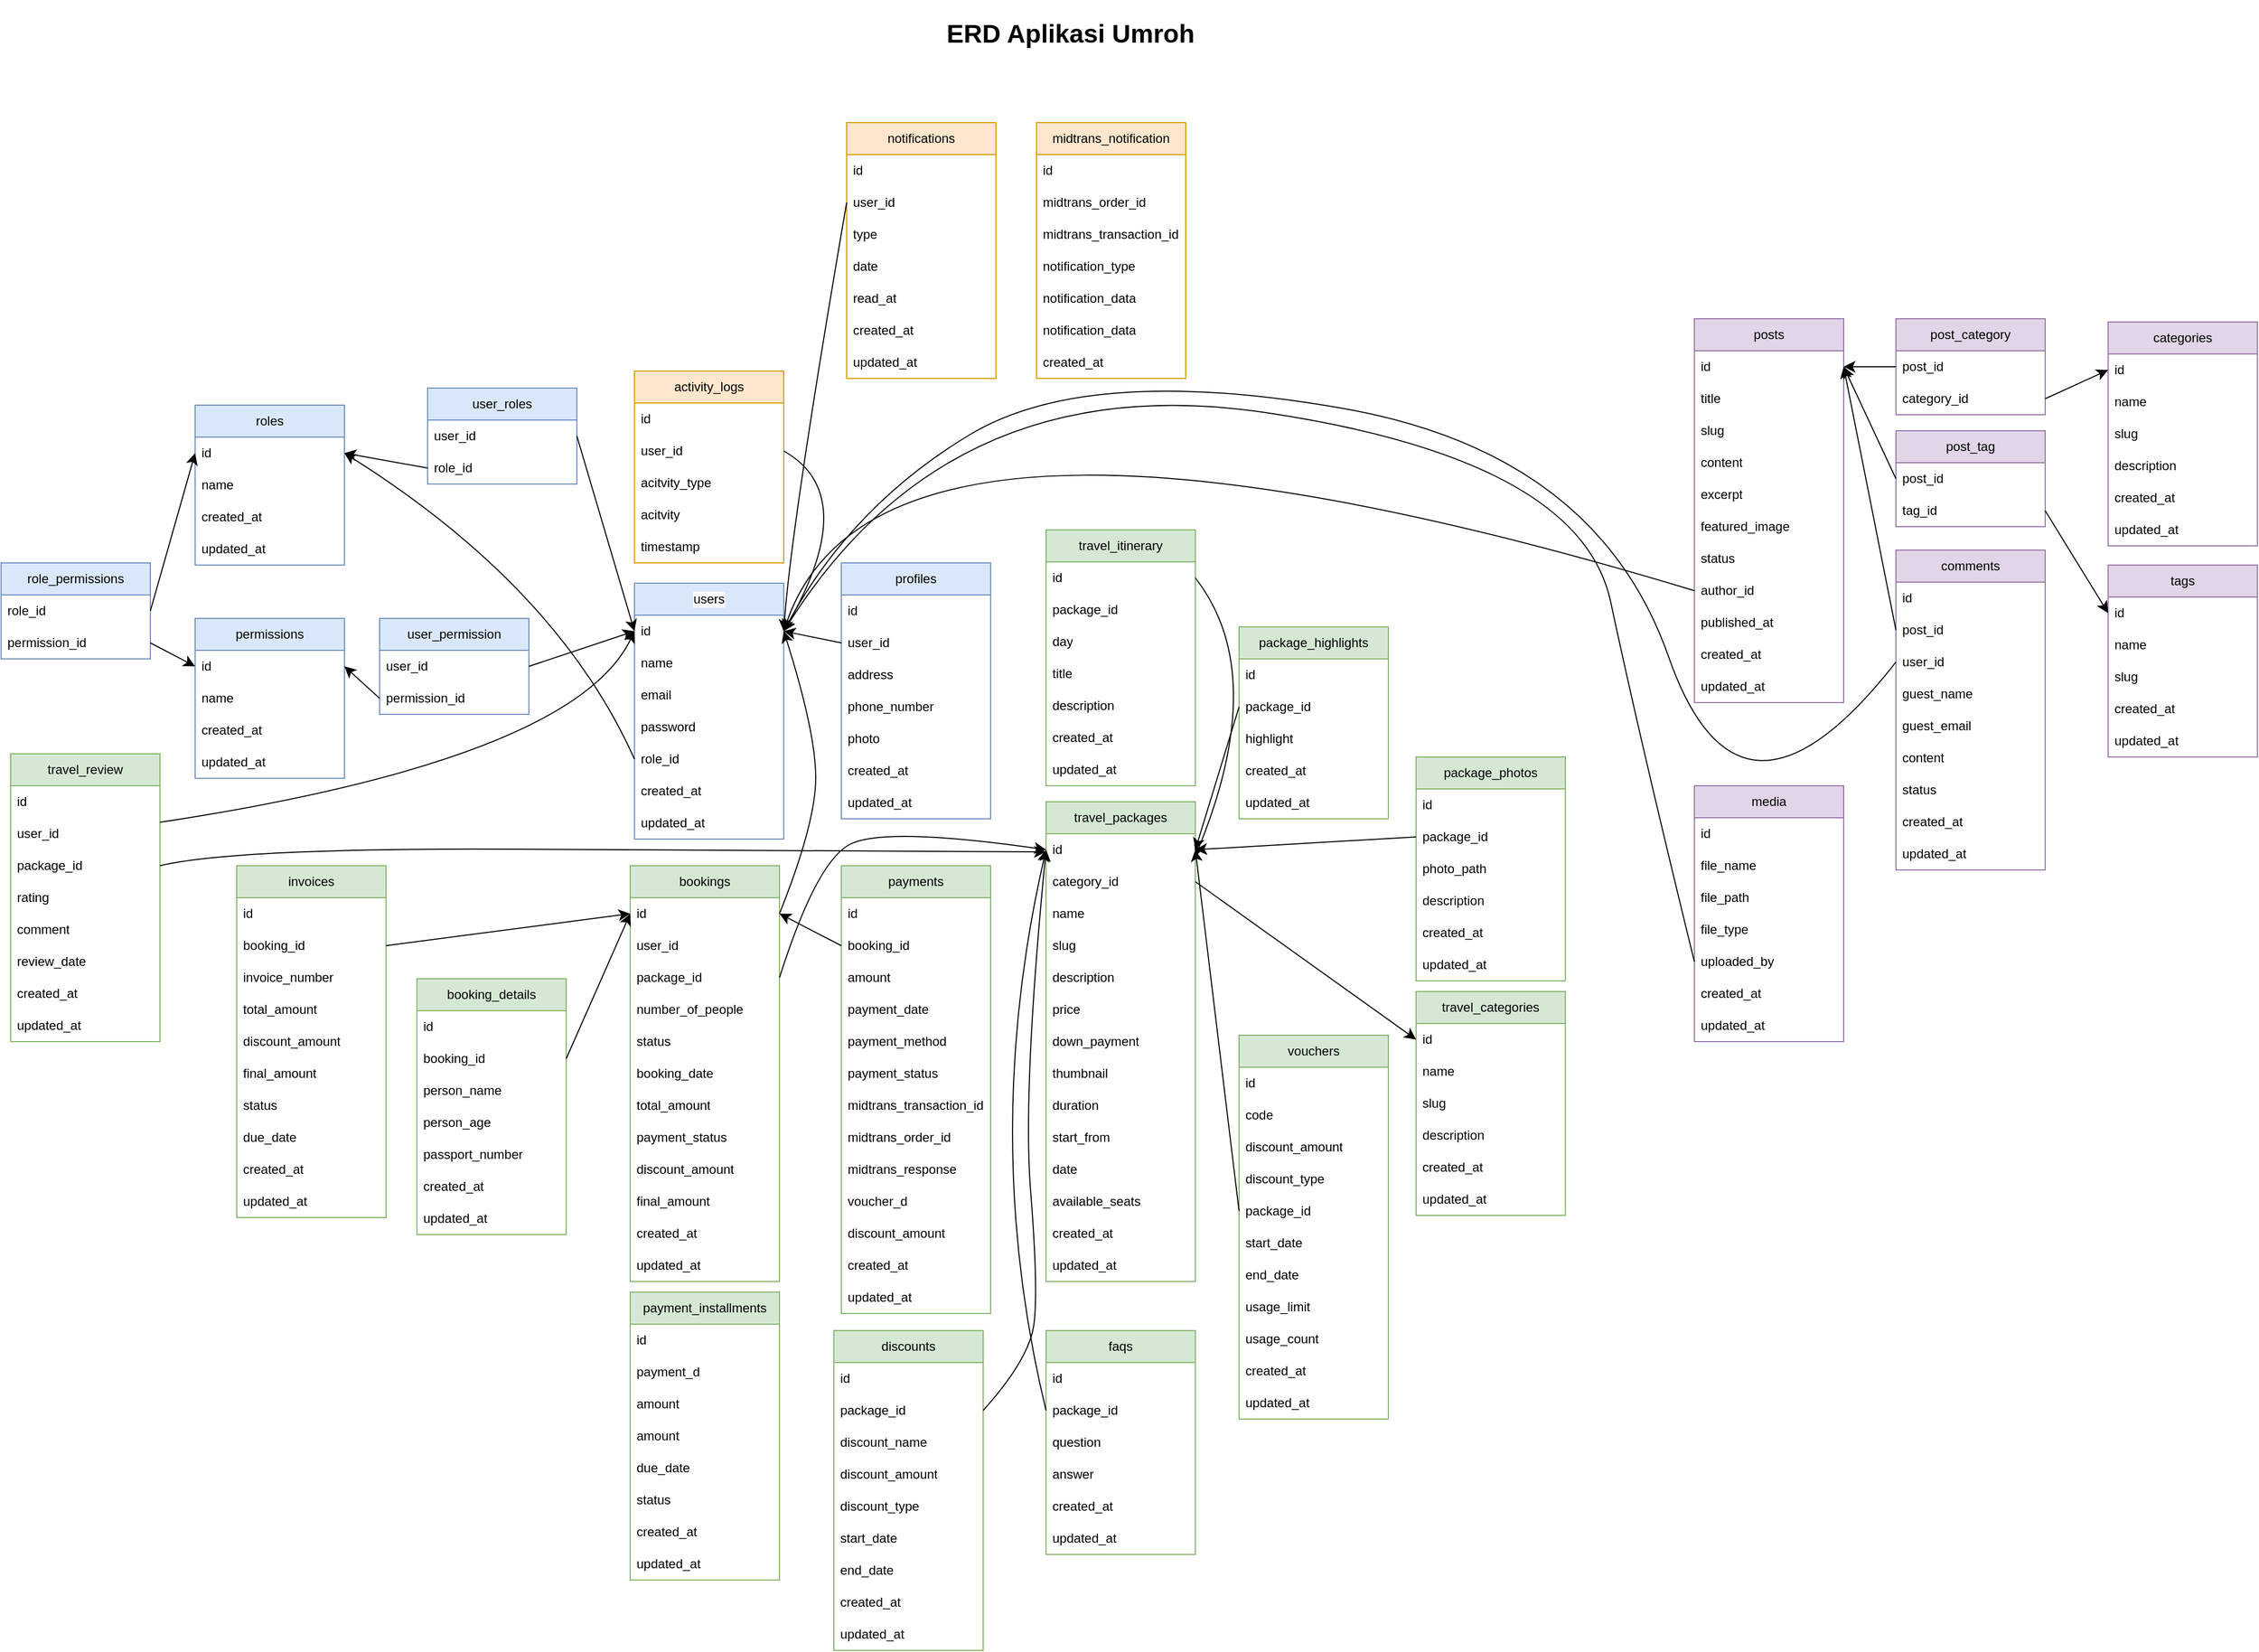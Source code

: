 <mxfile version="26.2.13">
  <diagram name="Page-1" id="e8MddLWdGe5sjme5WFYo">
    <mxGraphModel dx="1904" dy="2246" grid="0" gridSize="10" guides="1" tooltips="1" connect="1" arrows="1" fold="1" page="1" pageScale="1" pageWidth="827" pageHeight="1169" math="0" shadow="0">
      <root>
        <mxCell id="0" />
        <mxCell id="1" parent="0" />
        <mxCell id="IvN_7NjDuz4U5pdXSpMO-1" value="ERD Aplikasi Umroh" style="text;strokeColor=none;fillColor=none;html=1;align=center;verticalAlign=middle;whiteSpace=wrap;rounded=0;fontSize=24;fontStyle=1" parent="1" vertex="1">
          <mxGeometry x="1003" y="-957" width="464.1" height="63" as="geometry" />
        </mxCell>
        <mxCell id="IvN_7NjDuz4U5pdXSpMO-2" value="users" style="swimlane;fontStyle=0;childLayout=stackLayout;horizontal=1;startSize=30;horizontalStack=0;resizeParent=1;resizeParentMax=0;resizeLast=0;collapsible=1;marginBottom=0;whiteSpace=wrap;html=1;labelBackgroundColor=default;fillColor=#dae8fc;strokeColor=#6c8ebf;" parent="1" vertex="1">
          <mxGeometry x="826" y="-410" width="140" height="240" as="geometry" />
        </mxCell>
        <mxCell id="IvN_7NjDuz4U5pdXSpMO-3" value="id" style="text;strokeColor=none;fillColor=none;align=left;verticalAlign=middle;spacingLeft=4;spacingRight=4;overflow=hidden;points=[[0,0.5],[1,0.5]];portConstraint=eastwest;rotatable=0;whiteSpace=wrap;html=1;" parent="IvN_7NjDuz4U5pdXSpMO-2" vertex="1">
          <mxGeometry y="30" width="140" height="30" as="geometry" />
        </mxCell>
        <mxCell id="IvN_7NjDuz4U5pdXSpMO-4" value="name" style="text;strokeColor=none;fillColor=none;align=left;verticalAlign=middle;spacingLeft=4;spacingRight=4;overflow=hidden;points=[[0,0.5],[1,0.5]];portConstraint=eastwest;rotatable=0;whiteSpace=wrap;html=1;" parent="IvN_7NjDuz4U5pdXSpMO-2" vertex="1">
          <mxGeometry y="60" width="140" height="30" as="geometry" />
        </mxCell>
        <mxCell id="IvN_7NjDuz4U5pdXSpMO-52" value="email" style="text;strokeColor=none;fillColor=none;align=left;verticalAlign=middle;spacingLeft=4;spacingRight=4;overflow=hidden;points=[[0,0.5],[1,0.5]];portConstraint=eastwest;rotatable=0;whiteSpace=wrap;html=1;" parent="IvN_7NjDuz4U5pdXSpMO-2" vertex="1">
          <mxGeometry y="90" width="140" height="30" as="geometry" />
        </mxCell>
        <mxCell id="IvN_7NjDuz4U5pdXSpMO-6" value="password" style="text;strokeColor=none;fillColor=none;align=left;verticalAlign=middle;spacingLeft=4;spacingRight=4;overflow=hidden;points=[[0,0.5],[1,0.5]];portConstraint=eastwest;rotatable=0;whiteSpace=wrap;html=1;" parent="IvN_7NjDuz4U5pdXSpMO-2" vertex="1">
          <mxGeometry y="120" width="140" height="30" as="geometry" />
        </mxCell>
        <mxCell id="IvN_7NjDuz4U5pdXSpMO-5" value="role_id" style="text;strokeColor=none;fillColor=none;align=left;verticalAlign=middle;spacingLeft=4;spacingRight=4;overflow=hidden;points=[[0,0.5],[1,0.5]];portConstraint=eastwest;rotatable=0;whiteSpace=wrap;html=1;" parent="IvN_7NjDuz4U5pdXSpMO-2" vertex="1">
          <mxGeometry y="150" width="140" height="30" as="geometry" />
        </mxCell>
        <mxCell id="IvN_7NjDuz4U5pdXSpMO-7" value="created_at" style="text;strokeColor=none;fillColor=none;align=left;verticalAlign=middle;spacingLeft=4;spacingRight=4;overflow=hidden;points=[[0,0.5],[1,0.5]];portConstraint=eastwest;rotatable=0;whiteSpace=wrap;html=1;" parent="IvN_7NjDuz4U5pdXSpMO-2" vertex="1">
          <mxGeometry y="180" width="140" height="30" as="geometry" />
        </mxCell>
        <mxCell id="IvN_7NjDuz4U5pdXSpMO-53" value="updated_at" style="text;strokeColor=none;fillColor=none;align=left;verticalAlign=middle;spacingLeft=4;spacingRight=4;overflow=hidden;points=[[0,0.5],[1,0.5]];portConstraint=eastwest;rotatable=0;whiteSpace=wrap;html=1;" parent="IvN_7NjDuz4U5pdXSpMO-2" vertex="1">
          <mxGeometry y="210" width="140" height="30" as="geometry" />
        </mxCell>
        <mxCell id="IvN_7NjDuz4U5pdXSpMO-8" value="roles" style="swimlane;fontStyle=0;childLayout=stackLayout;horizontal=1;startSize=30;horizontalStack=0;resizeParent=1;resizeParentMax=0;resizeLast=0;collapsible=1;marginBottom=0;whiteSpace=wrap;html=1;fillColor=#dae8fc;strokeColor=#6c8ebf;" parent="1" vertex="1">
          <mxGeometry x="414" y="-577" width="140" height="150" as="geometry" />
        </mxCell>
        <mxCell id="IvN_7NjDuz4U5pdXSpMO-9" value="id" style="text;strokeColor=none;fillColor=none;align=left;verticalAlign=middle;spacingLeft=4;spacingRight=4;overflow=hidden;points=[[0,0.5],[1,0.5]];portConstraint=eastwest;rotatable=0;whiteSpace=wrap;html=1;" parent="IvN_7NjDuz4U5pdXSpMO-8" vertex="1">
          <mxGeometry y="30" width="140" height="30" as="geometry" />
        </mxCell>
        <mxCell id="IvN_7NjDuz4U5pdXSpMO-10" value="name" style="text;strokeColor=none;fillColor=none;align=left;verticalAlign=middle;spacingLeft=4;spacingRight=4;overflow=hidden;points=[[0,0.5],[1,0.5]];portConstraint=eastwest;rotatable=0;whiteSpace=wrap;html=1;" parent="IvN_7NjDuz4U5pdXSpMO-8" vertex="1">
          <mxGeometry y="60" width="140" height="30" as="geometry" />
        </mxCell>
        <mxCell id="IvN_7NjDuz4U5pdXSpMO-56" value="created_at" style="text;strokeColor=none;fillColor=none;align=left;verticalAlign=middle;spacingLeft=4;spacingRight=4;overflow=hidden;points=[[0,0.5],[1,0.5]];portConstraint=eastwest;rotatable=0;whiteSpace=wrap;html=1;" parent="IvN_7NjDuz4U5pdXSpMO-8" vertex="1">
          <mxGeometry y="90" width="140" height="30" as="geometry" />
        </mxCell>
        <mxCell id="IvN_7NjDuz4U5pdXSpMO-57" value="updated_at" style="text;strokeColor=none;fillColor=none;align=left;verticalAlign=middle;spacingLeft=4;spacingRight=4;overflow=hidden;points=[[0,0.5],[1,0.5]];portConstraint=eastwest;rotatable=0;whiteSpace=wrap;html=1;" parent="IvN_7NjDuz4U5pdXSpMO-8" vertex="1">
          <mxGeometry y="120" width="140" height="30" as="geometry" />
        </mxCell>
        <mxCell id="IvN_7NjDuz4U5pdXSpMO-15" style="edgeStyle=none;curved=1;rounded=0;orthogonalLoop=1;jettySize=auto;html=1;entryX=1;entryY=0.5;entryDx=0;entryDy=0;fontSize=12;startSize=8;endSize=8;exitX=0;exitY=0.5;exitDx=0;exitDy=0;" parent="1" source="IvN_7NjDuz4U5pdXSpMO-5" target="IvN_7NjDuz4U5pdXSpMO-9" edge="1">
          <mxGeometry relative="1" as="geometry">
            <Array as="points">
              <mxPoint x="754" y="-406" />
            </Array>
          </mxGeometry>
        </mxCell>
        <mxCell id="IvN_7NjDuz4U5pdXSpMO-16" value="role_permissions" style="swimlane;fontStyle=0;childLayout=stackLayout;horizontal=1;startSize=30;horizontalStack=0;resizeParent=1;resizeParentMax=0;resizeLast=0;collapsible=1;marginBottom=0;whiteSpace=wrap;html=1;fillColor=#dae8fc;strokeColor=#6c8ebf;" parent="1" vertex="1">
          <mxGeometry x="232" y="-429" width="140" height="90" as="geometry" />
        </mxCell>
        <mxCell id="IvN_7NjDuz4U5pdXSpMO-17" value="role_id" style="text;strokeColor=none;fillColor=none;align=left;verticalAlign=middle;spacingLeft=4;spacingRight=4;overflow=hidden;points=[[0,0.5],[1,0.5]];portConstraint=eastwest;rotatable=0;whiteSpace=wrap;html=1;" parent="IvN_7NjDuz4U5pdXSpMO-16" vertex="1">
          <mxGeometry y="30" width="140" height="30" as="geometry" />
        </mxCell>
        <mxCell id="IvN_7NjDuz4U5pdXSpMO-18" value="permission_id" style="text;strokeColor=none;fillColor=none;align=left;verticalAlign=middle;spacingLeft=4;spacingRight=4;overflow=hidden;points=[[0,0.5],[1,0.5]];portConstraint=eastwest;rotatable=0;whiteSpace=wrap;html=1;" parent="IvN_7NjDuz4U5pdXSpMO-16" vertex="1">
          <mxGeometry y="60" width="140" height="30" as="geometry" />
        </mxCell>
        <mxCell id="IvN_7NjDuz4U5pdXSpMO-19" value="travel_packages" style="swimlane;fontStyle=0;childLayout=stackLayout;horizontal=1;startSize=30;horizontalStack=0;resizeParent=1;resizeParentMax=0;resizeLast=0;collapsible=1;marginBottom=0;whiteSpace=wrap;html=1;fillColor=#d5e8d4;strokeColor=#82b366;" parent="1" vertex="1">
          <mxGeometry x="1212" y="-205" width="140" height="450" as="geometry" />
        </mxCell>
        <mxCell id="IvN_7NjDuz4U5pdXSpMO-20" value="id" style="text;strokeColor=none;fillColor=none;align=left;verticalAlign=middle;spacingLeft=4;spacingRight=4;overflow=hidden;points=[[0,0.5],[1,0.5]];portConstraint=eastwest;rotatable=0;whiteSpace=wrap;html=1;" parent="IvN_7NjDuz4U5pdXSpMO-19" vertex="1">
          <mxGeometry y="30" width="140" height="30" as="geometry" />
        </mxCell>
        <mxCell id="-srVIZ19uDj5QJdWN5mL-28" value="category_id" style="text;strokeColor=none;fillColor=none;align=left;verticalAlign=middle;spacingLeft=4;spacingRight=4;overflow=hidden;points=[[0,0.5],[1,0.5]];portConstraint=eastwest;rotatable=0;whiteSpace=wrap;html=1;" parent="IvN_7NjDuz4U5pdXSpMO-19" vertex="1">
          <mxGeometry y="60" width="140" height="30" as="geometry" />
        </mxCell>
        <mxCell id="IvN_7NjDuz4U5pdXSpMO-21" value="name" style="text;strokeColor=none;fillColor=none;align=left;verticalAlign=middle;spacingLeft=4;spacingRight=4;overflow=hidden;points=[[0,0.5],[1,0.5]];portConstraint=eastwest;rotatable=0;whiteSpace=wrap;html=1;" parent="IvN_7NjDuz4U5pdXSpMO-19" vertex="1">
          <mxGeometry y="90" width="140" height="30" as="geometry" />
        </mxCell>
        <mxCell id="-srVIZ19uDj5QJdWN5mL-17" value="slug" style="text;strokeColor=none;fillColor=none;align=left;verticalAlign=middle;spacingLeft=4;spacingRight=4;overflow=hidden;points=[[0,0.5],[1,0.5]];portConstraint=eastwest;rotatable=0;whiteSpace=wrap;html=1;" parent="IvN_7NjDuz4U5pdXSpMO-19" vertex="1">
          <mxGeometry y="120" width="140" height="30" as="geometry" />
        </mxCell>
        <mxCell id="IvN_7NjDuz4U5pdXSpMO-91" value="description" style="text;strokeColor=none;fillColor=none;align=left;verticalAlign=middle;spacingLeft=4;spacingRight=4;overflow=hidden;points=[[0,0.5],[1,0.5]];portConstraint=eastwest;rotatable=0;whiteSpace=wrap;html=1;" parent="IvN_7NjDuz4U5pdXSpMO-19" vertex="1">
          <mxGeometry y="150" width="140" height="30" as="geometry" />
        </mxCell>
        <mxCell id="IvN_7NjDuz4U5pdXSpMO-34" value="price" style="text;strokeColor=none;fillColor=none;align=left;verticalAlign=middle;spacingLeft=4;spacingRight=4;overflow=hidden;points=[[0,0.5],[1,0.5]];portConstraint=eastwest;rotatable=0;whiteSpace=wrap;html=1;" parent="IvN_7NjDuz4U5pdXSpMO-19" vertex="1">
          <mxGeometry y="180" width="140" height="30" as="geometry" />
        </mxCell>
        <mxCell id="-srVIZ19uDj5QJdWN5mL-30" value="down_payment" style="text;strokeColor=none;fillColor=none;align=left;verticalAlign=middle;spacingLeft=4;spacingRight=4;overflow=hidden;points=[[0,0.5],[1,0.5]];portConstraint=eastwest;rotatable=0;whiteSpace=wrap;html=1;" parent="IvN_7NjDuz4U5pdXSpMO-19" vertex="1">
          <mxGeometry y="210" width="140" height="30" as="geometry" />
        </mxCell>
        <mxCell id="-srVIZ19uDj5QJdWN5mL-31" value="thumbnail" style="text;strokeColor=none;fillColor=none;align=left;verticalAlign=middle;spacingLeft=4;spacingRight=4;overflow=hidden;points=[[0,0.5],[1,0.5]];portConstraint=eastwest;rotatable=0;whiteSpace=wrap;html=1;" parent="IvN_7NjDuz4U5pdXSpMO-19" vertex="1">
          <mxGeometry y="240" width="140" height="30" as="geometry" />
        </mxCell>
        <mxCell id="IvN_7NjDuz4U5pdXSpMO-92" value="duration" style="text;strokeColor=none;fillColor=none;align=left;verticalAlign=middle;spacingLeft=4;spacingRight=4;overflow=hidden;points=[[0,0.5],[1,0.5]];portConstraint=eastwest;rotatable=0;whiteSpace=wrap;html=1;" parent="IvN_7NjDuz4U5pdXSpMO-19" vertex="1">
          <mxGeometry y="270" width="140" height="30" as="geometry" />
        </mxCell>
        <mxCell id="IvN_7NjDuz4U5pdXSpMO-51" value="start_from" style="text;strokeColor=none;fillColor=none;align=left;verticalAlign=middle;spacingLeft=4;spacingRight=4;overflow=hidden;points=[[0,0.5],[1,0.5]];portConstraint=eastwest;rotatable=0;whiteSpace=wrap;html=1;" parent="IvN_7NjDuz4U5pdXSpMO-19" vertex="1">
          <mxGeometry y="300" width="140" height="30" as="geometry" />
        </mxCell>
        <mxCell id="IvN_7NjDuz4U5pdXSpMO-31" value="date" style="text;strokeColor=none;fillColor=none;align=left;verticalAlign=middle;spacingLeft=4;spacingRight=4;overflow=hidden;points=[[0,0.5],[1,0.5]];portConstraint=eastwest;rotatable=0;whiteSpace=wrap;html=1;" parent="IvN_7NjDuz4U5pdXSpMO-19" vertex="1">
          <mxGeometry y="330" width="140" height="30" as="geometry" />
        </mxCell>
        <mxCell id="IvN_7NjDuz4U5pdXSpMO-95" value="available_seats" style="text;strokeColor=none;fillColor=none;align=left;verticalAlign=middle;spacingLeft=4;spacingRight=4;overflow=hidden;points=[[0,0.5],[1,0.5]];portConstraint=eastwest;rotatable=0;whiteSpace=wrap;html=1;" parent="IvN_7NjDuz4U5pdXSpMO-19" vertex="1">
          <mxGeometry y="360" width="140" height="30" as="geometry" />
        </mxCell>
        <mxCell id="IvN_7NjDuz4U5pdXSpMO-93" value="created_at" style="text;strokeColor=none;fillColor=none;align=left;verticalAlign=middle;spacingLeft=4;spacingRight=4;overflow=hidden;points=[[0,0.5],[1,0.5]];portConstraint=eastwest;rotatable=0;whiteSpace=wrap;html=1;" parent="IvN_7NjDuz4U5pdXSpMO-19" vertex="1">
          <mxGeometry y="390" width="140" height="30" as="geometry" />
        </mxCell>
        <mxCell id="IvN_7NjDuz4U5pdXSpMO-94" value="updated_at" style="text;strokeColor=none;fillColor=none;align=left;verticalAlign=middle;spacingLeft=4;spacingRight=4;overflow=hidden;points=[[0,0.5],[1,0.5]];portConstraint=eastwest;rotatable=0;whiteSpace=wrap;html=1;" parent="IvN_7NjDuz4U5pdXSpMO-19" vertex="1">
          <mxGeometry y="420" width="140" height="30" as="geometry" />
        </mxCell>
        <mxCell id="IvN_7NjDuz4U5pdXSpMO-23" value="travel_itinerary" style="swimlane;fontStyle=0;childLayout=stackLayout;horizontal=1;startSize=30;horizontalStack=0;resizeParent=1;resizeParentMax=0;resizeLast=0;collapsible=1;marginBottom=0;whiteSpace=wrap;html=1;fillColor=#d5e8d4;strokeColor=#82b366;" parent="1" vertex="1">
          <mxGeometry x="1212" y="-460" width="140" height="240" as="geometry" />
        </mxCell>
        <mxCell id="IvN_7NjDuz4U5pdXSpMO-24" value="id" style="text;strokeColor=none;fillColor=none;align=left;verticalAlign=middle;spacingLeft=4;spacingRight=4;overflow=hidden;points=[[0,0.5],[1,0.5]];portConstraint=eastwest;rotatable=0;whiteSpace=wrap;html=1;" parent="IvN_7NjDuz4U5pdXSpMO-23" vertex="1">
          <mxGeometry y="30" width="140" height="30" as="geometry" />
        </mxCell>
        <mxCell id="IvN_7NjDuz4U5pdXSpMO-25" value="package_id" style="text;strokeColor=none;fillColor=none;align=left;verticalAlign=middle;spacingLeft=4;spacingRight=4;overflow=hidden;points=[[0,0.5],[1,0.5]];portConstraint=eastwest;rotatable=0;whiteSpace=wrap;html=1;" parent="IvN_7NjDuz4U5pdXSpMO-23" vertex="1">
          <mxGeometry y="60" width="140" height="30" as="geometry" />
        </mxCell>
        <mxCell id="IvN_7NjDuz4U5pdXSpMO-40" value="day" style="text;strokeColor=none;fillColor=none;align=left;verticalAlign=middle;spacingLeft=4;spacingRight=4;overflow=hidden;points=[[0,0.5],[1,0.5]];portConstraint=eastwest;rotatable=0;whiteSpace=wrap;html=1;" parent="IvN_7NjDuz4U5pdXSpMO-23" vertex="1">
          <mxGeometry y="90" width="140" height="30" as="geometry" />
        </mxCell>
        <mxCell id="-srVIZ19uDj5QJdWN5mL-12" value="title" style="text;strokeColor=none;fillColor=none;align=left;verticalAlign=middle;spacingLeft=4;spacingRight=4;overflow=hidden;points=[[0,0.5],[1,0.5]];portConstraint=eastwest;rotatable=0;whiteSpace=wrap;html=1;" parent="IvN_7NjDuz4U5pdXSpMO-23" vertex="1">
          <mxGeometry y="120" width="140" height="30" as="geometry" />
        </mxCell>
        <mxCell id="-srVIZ19uDj5QJdWN5mL-13" value="description" style="text;strokeColor=none;fillColor=none;align=left;verticalAlign=middle;spacingLeft=4;spacingRight=4;overflow=hidden;points=[[0,0.5],[1,0.5]];portConstraint=eastwest;rotatable=0;whiteSpace=wrap;html=1;" parent="IvN_7NjDuz4U5pdXSpMO-23" vertex="1">
          <mxGeometry y="150" width="140" height="30" as="geometry" />
        </mxCell>
        <mxCell id="-srVIZ19uDj5QJdWN5mL-14" value="created_at" style="text;strokeColor=none;fillColor=none;align=left;verticalAlign=middle;spacingLeft=4;spacingRight=4;overflow=hidden;points=[[0,0.5],[1,0.5]];portConstraint=eastwest;rotatable=0;whiteSpace=wrap;html=1;" parent="IvN_7NjDuz4U5pdXSpMO-23" vertex="1">
          <mxGeometry y="180" width="140" height="30" as="geometry" />
        </mxCell>
        <mxCell id="-srVIZ19uDj5QJdWN5mL-15" value="updated_at" style="text;strokeColor=none;fillColor=none;align=left;verticalAlign=middle;spacingLeft=4;spacingRight=4;overflow=hidden;points=[[0,0.5],[1,0.5]];portConstraint=eastwest;rotatable=0;whiteSpace=wrap;html=1;" parent="IvN_7NjDuz4U5pdXSpMO-23" vertex="1">
          <mxGeometry y="210" width="140" height="30" as="geometry" />
        </mxCell>
        <mxCell id="IvN_7NjDuz4U5pdXSpMO-35" value="travel_review" style="swimlane;fontStyle=0;childLayout=stackLayout;horizontal=1;startSize=30;horizontalStack=0;resizeParent=1;resizeParentMax=0;resizeLast=0;collapsible=1;marginBottom=0;whiteSpace=wrap;html=1;fillColor=#d5e8d4;strokeColor=#82b366;" parent="1" vertex="1">
          <mxGeometry x="241" y="-250" width="140" height="270" as="geometry" />
        </mxCell>
        <mxCell id="IvN_7NjDuz4U5pdXSpMO-36" value="id" style="text;strokeColor=none;fillColor=none;align=left;verticalAlign=middle;spacingLeft=4;spacingRight=4;overflow=hidden;points=[[0,0.5],[1,0.5]];portConstraint=eastwest;rotatable=0;whiteSpace=wrap;html=1;" parent="IvN_7NjDuz4U5pdXSpMO-35" vertex="1">
          <mxGeometry y="30" width="140" height="30" as="geometry" />
        </mxCell>
        <mxCell id="IvN_7NjDuz4U5pdXSpMO-37" value="user_id" style="text;strokeColor=none;fillColor=none;align=left;verticalAlign=middle;spacingLeft=4;spacingRight=4;overflow=hidden;points=[[0,0.5],[1,0.5]];portConstraint=eastwest;rotatable=0;whiteSpace=wrap;html=1;" parent="IvN_7NjDuz4U5pdXSpMO-35" vertex="1">
          <mxGeometry y="60" width="140" height="30" as="geometry" />
        </mxCell>
        <mxCell id="-srVIZ19uDj5QJdWN5mL-2" value="package_id" style="text;strokeColor=none;fillColor=none;align=left;verticalAlign=middle;spacingLeft=4;spacingRight=4;overflow=hidden;points=[[0,0.5],[1,0.5]];portConstraint=eastwest;rotatable=0;whiteSpace=wrap;html=1;" parent="IvN_7NjDuz4U5pdXSpMO-35" vertex="1">
          <mxGeometry y="90" width="140" height="30" as="geometry" />
        </mxCell>
        <mxCell id="-srVIZ19uDj5QJdWN5mL-3" value="rating" style="text;strokeColor=none;fillColor=none;align=left;verticalAlign=middle;spacingLeft=4;spacingRight=4;overflow=hidden;points=[[0,0.5],[1,0.5]];portConstraint=eastwest;rotatable=0;whiteSpace=wrap;html=1;" parent="IvN_7NjDuz4U5pdXSpMO-35" vertex="1">
          <mxGeometry y="120" width="140" height="30" as="geometry" />
        </mxCell>
        <mxCell id="-srVIZ19uDj5QJdWN5mL-4" value="comment" style="text;strokeColor=none;fillColor=none;align=left;verticalAlign=middle;spacingLeft=4;spacingRight=4;overflow=hidden;points=[[0,0.5],[1,0.5]];portConstraint=eastwest;rotatable=0;whiteSpace=wrap;html=1;" parent="IvN_7NjDuz4U5pdXSpMO-35" vertex="1">
          <mxGeometry y="150" width="140" height="30" as="geometry" />
        </mxCell>
        <mxCell id="-srVIZ19uDj5QJdWN5mL-5" value="review_date" style="text;strokeColor=none;fillColor=none;align=left;verticalAlign=middle;spacingLeft=4;spacingRight=4;overflow=hidden;points=[[0,0.5],[1,0.5]];portConstraint=eastwest;rotatable=0;whiteSpace=wrap;html=1;" parent="IvN_7NjDuz4U5pdXSpMO-35" vertex="1">
          <mxGeometry y="180" width="140" height="30" as="geometry" />
        </mxCell>
        <mxCell id="IvN_7NjDuz4U5pdXSpMO-41" value="created_at" style="text;strokeColor=none;fillColor=none;align=left;verticalAlign=middle;spacingLeft=4;spacingRight=4;overflow=hidden;points=[[0,0.5],[1,0.5]];portConstraint=eastwest;rotatable=0;whiteSpace=wrap;html=1;" parent="IvN_7NjDuz4U5pdXSpMO-35" vertex="1">
          <mxGeometry y="210" width="140" height="30" as="geometry" />
        </mxCell>
        <mxCell id="-srVIZ19uDj5QJdWN5mL-6" value="updated_at" style="text;strokeColor=none;fillColor=none;align=left;verticalAlign=middle;spacingLeft=4;spacingRight=4;overflow=hidden;points=[[0,0.5],[1,0.5]];portConstraint=eastwest;rotatable=0;whiteSpace=wrap;html=1;" parent="IvN_7NjDuz4U5pdXSpMO-35" vertex="1">
          <mxGeometry y="240" width="140" height="30" as="geometry" />
        </mxCell>
        <mxCell id="IvN_7NjDuz4U5pdXSpMO-45" value="invoices" style="swimlane;fontStyle=0;childLayout=stackLayout;horizontal=1;startSize=30;horizontalStack=0;resizeParent=1;resizeParentMax=0;resizeLast=0;collapsible=1;marginBottom=0;whiteSpace=wrap;html=1;fillColor=#d5e8d4;strokeColor=#82b366;" parent="1" vertex="1">
          <mxGeometry x="453" y="-145" width="140" height="330" as="geometry" />
        </mxCell>
        <mxCell id="IvN_7NjDuz4U5pdXSpMO-46" value="id" style="text;strokeColor=none;fillColor=none;align=left;verticalAlign=middle;spacingLeft=4;spacingRight=4;overflow=hidden;points=[[0,0.5],[1,0.5]];portConstraint=eastwest;rotatable=0;whiteSpace=wrap;html=1;" parent="IvN_7NjDuz4U5pdXSpMO-45" vertex="1">
          <mxGeometry y="30" width="140" height="30" as="geometry" />
        </mxCell>
        <mxCell id="IvN_7NjDuz4U5pdXSpMO-47" value="booking_id" style="text;strokeColor=none;fillColor=none;align=left;verticalAlign=middle;spacingLeft=4;spacingRight=4;overflow=hidden;points=[[0,0.5],[1,0.5]];portConstraint=eastwest;rotatable=0;whiteSpace=wrap;html=1;" parent="IvN_7NjDuz4U5pdXSpMO-45" vertex="1">
          <mxGeometry y="60" width="140" height="30" as="geometry" />
        </mxCell>
        <mxCell id="IvN_7NjDuz4U5pdXSpMO-48" value="invoice_number" style="text;strokeColor=none;fillColor=none;align=left;verticalAlign=middle;spacingLeft=4;spacingRight=4;overflow=hidden;points=[[0,0.5],[1,0.5]];portConstraint=eastwest;rotatable=0;whiteSpace=wrap;html=1;" parent="IvN_7NjDuz4U5pdXSpMO-45" vertex="1">
          <mxGeometry y="90" width="140" height="30" as="geometry" />
        </mxCell>
        <mxCell id="IvN_7NjDuz4U5pdXSpMO-49" value="total_amount" style="text;strokeColor=none;fillColor=none;align=left;verticalAlign=middle;spacingLeft=4;spacingRight=4;overflow=hidden;points=[[0,0.5],[1,0.5]];portConstraint=eastwest;rotatable=0;whiteSpace=wrap;html=1;" parent="IvN_7NjDuz4U5pdXSpMO-45" vertex="1">
          <mxGeometry y="120" width="140" height="30" as="geometry" />
        </mxCell>
        <mxCell id="-srVIZ19uDj5QJdWN5mL-110" value="discount_amount" style="text;strokeColor=none;fillColor=none;align=left;verticalAlign=middle;spacingLeft=4;spacingRight=4;overflow=hidden;points=[[0,0.5],[1,0.5]];portConstraint=eastwest;rotatable=0;whiteSpace=wrap;html=1;" parent="IvN_7NjDuz4U5pdXSpMO-45" vertex="1">
          <mxGeometry y="150" width="140" height="30" as="geometry" />
        </mxCell>
        <mxCell id="-srVIZ19uDj5QJdWN5mL-111" value="final_amount" style="text;strokeColor=none;fillColor=none;align=left;verticalAlign=middle;spacingLeft=4;spacingRight=4;overflow=hidden;points=[[0,0.5],[1,0.5]];portConstraint=eastwest;rotatable=0;whiteSpace=wrap;html=1;" parent="IvN_7NjDuz4U5pdXSpMO-45" vertex="1">
          <mxGeometry y="180" width="140" height="30" as="geometry" />
        </mxCell>
        <mxCell id="IvN_7NjDuz4U5pdXSpMO-50" value="status" style="text;strokeColor=none;fillColor=none;align=left;verticalAlign=middle;spacingLeft=4;spacingRight=4;overflow=hidden;points=[[0,0.5],[1,0.5]];portConstraint=eastwest;rotatable=0;whiteSpace=wrap;html=1;" parent="IvN_7NjDuz4U5pdXSpMO-45" vertex="1">
          <mxGeometry y="210" width="140" height="30" as="geometry" />
        </mxCell>
        <mxCell id="IvN_7NjDuz4U5pdXSpMO-158" value="due_date" style="text;strokeColor=none;fillColor=none;align=left;verticalAlign=middle;spacingLeft=4;spacingRight=4;overflow=hidden;points=[[0,0.5],[1,0.5]];portConstraint=eastwest;rotatable=0;whiteSpace=wrap;html=1;" parent="IvN_7NjDuz4U5pdXSpMO-45" vertex="1">
          <mxGeometry y="240" width="140" height="30" as="geometry" />
        </mxCell>
        <mxCell id="IvN_7NjDuz4U5pdXSpMO-159" value="created_at" style="text;strokeColor=none;fillColor=none;align=left;verticalAlign=middle;spacingLeft=4;spacingRight=4;overflow=hidden;points=[[0,0.5],[1,0.5]];portConstraint=eastwest;rotatable=0;whiteSpace=wrap;html=1;" parent="IvN_7NjDuz4U5pdXSpMO-45" vertex="1">
          <mxGeometry y="270" width="140" height="30" as="geometry" />
        </mxCell>
        <mxCell id="IvN_7NjDuz4U5pdXSpMO-160" value="updated_at" style="text;strokeColor=none;fillColor=none;align=left;verticalAlign=middle;spacingLeft=4;spacingRight=4;overflow=hidden;points=[[0,0.5],[1,0.5]];portConstraint=eastwest;rotatable=0;whiteSpace=wrap;html=1;" parent="IvN_7NjDuz4U5pdXSpMO-45" vertex="1">
          <mxGeometry y="300" width="140" height="30" as="geometry" />
        </mxCell>
        <mxCell id="IvN_7NjDuz4U5pdXSpMO-58" value="permissions" style="swimlane;fontStyle=0;childLayout=stackLayout;horizontal=1;startSize=30;horizontalStack=0;resizeParent=1;resizeParentMax=0;resizeLast=0;collapsible=1;marginBottom=0;whiteSpace=wrap;html=1;fillColor=#dae8fc;strokeColor=#6c8ebf;" parent="1" vertex="1">
          <mxGeometry x="414" y="-377" width="140" height="150" as="geometry" />
        </mxCell>
        <mxCell id="IvN_7NjDuz4U5pdXSpMO-59" value="id" style="text;strokeColor=none;fillColor=none;align=left;verticalAlign=middle;spacingLeft=4;spacingRight=4;overflow=hidden;points=[[0,0.5],[1,0.5]];portConstraint=eastwest;rotatable=0;whiteSpace=wrap;html=1;" parent="IvN_7NjDuz4U5pdXSpMO-58" vertex="1">
          <mxGeometry y="30" width="140" height="30" as="geometry" />
        </mxCell>
        <mxCell id="IvN_7NjDuz4U5pdXSpMO-60" value="name" style="text;strokeColor=none;fillColor=none;align=left;verticalAlign=middle;spacingLeft=4;spacingRight=4;overflow=hidden;points=[[0,0.5],[1,0.5]];portConstraint=eastwest;rotatable=0;whiteSpace=wrap;html=1;" parent="IvN_7NjDuz4U5pdXSpMO-58" vertex="1">
          <mxGeometry y="60" width="140" height="30" as="geometry" />
        </mxCell>
        <mxCell id="IvN_7NjDuz4U5pdXSpMO-61" value="created_at" style="text;strokeColor=none;fillColor=none;align=left;verticalAlign=middle;spacingLeft=4;spacingRight=4;overflow=hidden;points=[[0,0.5],[1,0.5]];portConstraint=eastwest;rotatable=0;whiteSpace=wrap;html=1;" parent="IvN_7NjDuz4U5pdXSpMO-58" vertex="1">
          <mxGeometry y="90" width="140" height="30" as="geometry" />
        </mxCell>
        <mxCell id="IvN_7NjDuz4U5pdXSpMO-62" value="updated_at" style="text;strokeColor=none;fillColor=none;align=left;verticalAlign=middle;spacingLeft=4;spacingRight=4;overflow=hidden;points=[[0,0.5],[1,0.5]];portConstraint=eastwest;rotatable=0;whiteSpace=wrap;html=1;" parent="IvN_7NjDuz4U5pdXSpMO-58" vertex="1">
          <mxGeometry y="120" width="140" height="30" as="geometry" />
        </mxCell>
        <mxCell id="IvN_7NjDuz4U5pdXSpMO-63" value="" style="edgeStyle=none;curved=1;rounded=0;orthogonalLoop=1;jettySize=auto;html=1;fontSize=12;startSize=8;endSize=8;exitX=1;exitY=0.5;exitDx=0;exitDy=0;entryX=0;entryY=0.5;entryDx=0;entryDy=0;" parent="1" source="IvN_7NjDuz4U5pdXSpMO-17" target="IvN_7NjDuz4U5pdXSpMO-9" edge="1">
          <mxGeometry relative="1" as="geometry" />
        </mxCell>
        <mxCell id="IvN_7NjDuz4U5pdXSpMO-64" value="" style="edgeStyle=none;curved=1;rounded=0;orthogonalLoop=1;jettySize=auto;html=1;fontSize=12;startSize=8;endSize=8;entryX=0;entryY=0.5;entryDx=0;entryDy=0;exitX=1;exitY=0.5;exitDx=0;exitDy=0;" parent="1" source="IvN_7NjDuz4U5pdXSpMO-18" target="IvN_7NjDuz4U5pdXSpMO-59" edge="1">
          <mxGeometry relative="1" as="geometry">
            <Array as="points" />
          </mxGeometry>
        </mxCell>
        <mxCell id="IvN_7NjDuz4U5pdXSpMO-65" value="user_roles" style="swimlane;fontStyle=0;childLayout=stackLayout;horizontal=1;startSize=30;horizontalStack=0;resizeParent=1;resizeParentMax=0;resizeLast=0;collapsible=1;marginBottom=0;whiteSpace=wrap;html=1;fillColor=#dae8fc;strokeColor=#6c8ebf;" parent="1" vertex="1">
          <mxGeometry x="632" y="-593" width="140" height="90" as="geometry" />
        </mxCell>
        <mxCell id="IvN_7NjDuz4U5pdXSpMO-66" value="user_id" style="text;strokeColor=none;fillColor=none;align=left;verticalAlign=middle;spacingLeft=4;spacingRight=4;overflow=hidden;points=[[0,0.5],[1,0.5]];portConstraint=eastwest;rotatable=0;whiteSpace=wrap;html=1;" parent="IvN_7NjDuz4U5pdXSpMO-65" vertex="1">
          <mxGeometry y="30" width="140" height="30" as="geometry" />
        </mxCell>
        <mxCell id="IvN_7NjDuz4U5pdXSpMO-67" value="role_id" style="text;strokeColor=none;fillColor=none;align=left;verticalAlign=middle;spacingLeft=4;spacingRight=4;overflow=hidden;points=[[0,0.5],[1,0.5]];portConstraint=eastwest;rotatable=0;whiteSpace=wrap;html=1;" parent="IvN_7NjDuz4U5pdXSpMO-65" vertex="1">
          <mxGeometry y="60" width="140" height="30" as="geometry" />
        </mxCell>
        <mxCell id="IvN_7NjDuz4U5pdXSpMO-70" style="edgeStyle=none;curved=1;rounded=0;orthogonalLoop=1;jettySize=auto;html=1;entryX=0;entryY=0.5;entryDx=0;entryDy=0;fontSize=12;startSize=8;endSize=8;exitX=1;exitY=0.5;exitDx=0;exitDy=0;" parent="1" source="IvN_7NjDuz4U5pdXSpMO-66" target="IvN_7NjDuz4U5pdXSpMO-3" edge="1">
          <mxGeometry relative="1" as="geometry" />
        </mxCell>
        <mxCell id="IvN_7NjDuz4U5pdXSpMO-71" style="edgeStyle=none;curved=1;rounded=0;orthogonalLoop=1;jettySize=auto;html=1;entryX=1;entryY=0.5;entryDx=0;entryDy=0;fontSize=12;startSize=8;endSize=8;exitX=0;exitY=0.5;exitDx=0;exitDy=0;" parent="1" source="IvN_7NjDuz4U5pdXSpMO-67" target="IvN_7NjDuz4U5pdXSpMO-9" edge="1">
          <mxGeometry relative="1" as="geometry">
            <Array as="points" />
          </mxGeometry>
        </mxCell>
        <mxCell id="IvN_7NjDuz4U5pdXSpMO-73" value="user_permission" style="swimlane;fontStyle=0;childLayout=stackLayout;horizontal=1;startSize=30;horizontalStack=0;resizeParent=1;resizeParentMax=0;resizeLast=0;collapsible=1;marginBottom=0;whiteSpace=wrap;html=1;fillColor=#dae8fc;strokeColor=#6c8ebf;" parent="1" vertex="1">
          <mxGeometry x="587" y="-377" width="140" height="90" as="geometry" />
        </mxCell>
        <mxCell id="IvN_7NjDuz4U5pdXSpMO-74" value="user_id" style="text;strokeColor=none;fillColor=none;align=left;verticalAlign=middle;spacingLeft=4;spacingRight=4;overflow=hidden;points=[[0,0.5],[1,0.5]];portConstraint=eastwest;rotatable=0;whiteSpace=wrap;html=1;" parent="IvN_7NjDuz4U5pdXSpMO-73" vertex="1">
          <mxGeometry y="30" width="140" height="30" as="geometry" />
        </mxCell>
        <mxCell id="IvN_7NjDuz4U5pdXSpMO-75" value="permission_id" style="text;strokeColor=none;fillColor=none;align=left;verticalAlign=middle;spacingLeft=4;spacingRight=4;overflow=hidden;points=[[0,0.5],[1,0.5]];portConstraint=eastwest;rotatable=0;whiteSpace=wrap;html=1;" parent="IvN_7NjDuz4U5pdXSpMO-73" vertex="1">
          <mxGeometry y="60" width="140" height="30" as="geometry" />
        </mxCell>
        <mxCell id="IvN_7NjDuz4U5pdXSpMO-76" style="edgeStyle=none;curved=1;rounded=0;orthogonalLoop=1;jettySize=auto;html=1;entryX=0;entryY=0.5;entryDx=0;entryDy=0;fontSize=12;startSize=8;endSize=8;exitX=1;exitY=0.5;exitDx=0;exitDy=0;" parent="1" source="IvN_7NjDuz4U5pdXSpMO-74" target="IvN_7NjDuz4U5pdXSpMO-3" edge="1">
          <mxGeometry relative="1" as="geometry">
            <Array as="points" />
          </mxGeometry>
        </mxCell>
        <mxCell id="IvN_7NjDuz4U5pdXSpMO-79" style="edgeStyle=none;curved=1;rounded=0;orthogonalLoop=1;jettySize=auto;html=1;entryX=1;entryY=0.5;entryDx=0;entryDy=0;fontSize=12;startSize=8;endSize=8;exitX=0;exitY=0.5;exitDx=0;exitDy=0;" parent="1" source="IvN_7NjDuz4U5pdXSpMO-75" target="IvN_7NjDuz4U5pdXSpMO-59" edge="1">
          <mxGeometry relative="1" as="geometry" />
        </mxCell>
        <mxCell id="IvN_7NjDuz4U5pdXSpMO-80" value="profiles" style="swimlane;fontStyle=0;childLayout=stackLayout;horizontal=1;startSize=30;horizontalStack=0;resizeParent=1;resizeParentMax=0;resizeLast=0;collapsible=1;marginBottom=0;whiteSpace=wrap;html=1;fillColor=#dae8fc;strokeColor=#6c8ebf;" parent="1" vertex="1">
          <mxGeometry x="1020" y="-429" width="140" height="240" as="geometry" />
        </mxCell>
        <mxCell id="IvN_7NjDuz4U5pdXSpMO-81" value="id" style="text;strokeColor=none;fillColor=none;align=left;verticalAlign=middle;spacingLeft=4;spacingRight=4;overflow=hidden;points=[[0,0.5],[1,0.5]];portConstraint=eastwest;rotatable=0;whiteSpace=wrap;html=1;" parent="IvN_7NjDuz4U5pdXSpMO-80" vertex="1">
          <mxGeometry y="30" width="140" height="30" as="geometry" />
        </mxCell>
        <mxCell id="IvN_7NjDuz4U5pdXSpMO-82" value="user_id" style="text;strokeColor=none;fillColor=none;align=left;verticalAlign=middle;spacingLeft=4;spacingRight=4;overflow=hidden;points=[[0,0.5],[1,0.5]];portConstraint=eastwest;rotatable=0;whiteSpace=wrap;html=1;" parent="IvN_7NjDuz4U5pdXSpMO-80" vertex="1">
          <mxGeometry y="60" width="140" height="30" as="geometry" />
        </mxCell>
        <mxCell id="IvN_7NjDuz4U5pdXSpMO-83" value="address" style="text;strokeColor=none;fillColor=none;align=left;verticalAlign=middle;spacingLeft=4;spacingRight=4;overflow=hidden;points=[[0,0.5],[1,0.5]];portConstraint=eastwest;rotatable=0;whiteSpace=wrap;html=1;" parent="IvN_7NjDuz4U5pdXSpMO-80" vertex="1">
          <mxGeometry y="90" width="140" height="30" as="geometry" />
        </mxCell>
        <mxCell id="IvN_7NjDuz4U5pdXSpMO-84" value="phone_number" style="text;strokeColor=none;fillColor=none;align=left;verticalAlign=middle;spacingLeft=4;spacingRight=4;overflow=hidden;points=[[0,0.5],[1,0.5]];portConstraint=eastwest;rotatable=0;whiteSpace=wrap;html=1;" parent="IvN_7NjDuz4U5pdXSpMO-80" vertex="1">
          <mxGeometry y="120" width="140" height="30" as="geometry" />
        </mxCell>
        <mxCell id="IvN_7NjDuz4U5pdXSpMO-85" value="photo" style="text;strokeColor=none;fillColor=none;align=left;verticalAlign=middle;spacingLeft=4;spacingRight=4;overflow=hidden;points=[[0,0.5],[1,0.5]];portConstraint=eastwest;rotatable=0;whiteSpace=wrap;html=1;" parent="IvN_7NjDuz4U5pdXSpMO-80" vertex="1">
          <mxGeometry y="150" width="140" height="30" as="geometry" />
        </mxCell>
        <mxCell id="IvN_7NjDuz4U5pdXSpMO-87" value="created_at" style="text;strokeColor=none;fillColor=none;align=left;verticalAlign=middle;spacingLeft=4;spacingRight=4;overflow=hidden;points=[[0,0.5],[1,0.5]];portConstraint=eastwest;rotatable=0;whiteSpace=wrap;html=1;" parent="IvN_7NjDuz4U5pdXSpMO-80" vertex="1">
          <mxGeometry y="180" width="140" height="30" as="geometry" />
        </mxCell>
        <mxCell id="IvN_7NjDuz4U5pdXSpMO-88" value="updated_at" style="text;strokeColor=none;fillColor=none;align=left;verticalAlign=middle;spacingLeft=4;spacingRight=4;overflow=hidden;points=[[0,0.5],[1,0.5]];portConstraint=eastwest;rotatable=0;whiteSpace=wrap;html=1;" parent="IvN_7NjDuz4U5pdXSpMO-80" vertex="1">
          <mxGeometry y="210" width="140" height="30" as="geometry" />
        </mxCell>
        <mxCell id="IvN_7NjDuz4U5pdXSpMO-86" style="edgeStyle=none;curved=1;rounded=0;orthogonalLoop=1;jettySize=auto;html=1;entryX=1;entryY=0.5;entryDx=0;entryDy=0;fontSize=12;startSize=8;endSize=8;exitX=0;exitY=0.5;exitDx=0;exitDy=0;" parent="1" source="IvN_7NjDuz4U5pdXSpMO-82" target="IvN_7NjDuz4U5pdXSpMO-3" edge="1">
          <mxGeometry relative="1" as="geometry" />
        </mxCell>
        <mxCell id="IvN_7NjDuz4U5pdXSpMO-96" value="bookings" style="swimlane;fontStyle=0;childLayout=stackLayout;horizontal=1;startSize=30;horizontalStack=0;resizeParent=1;resizeParentMax=0;resizeLast=0;collapsible=1;marginBottom=0;whiteSpace=wrap;html=1;fillColor=#d5e8d4;strokeColor=#82b366;" parent="1" vertex="1">
          <mxGeometry x="822" y="-145" width="140" height="390" as="geometry" />
        </mxCell>
        <mxCell id="IvN_7NjDuz4U5pdXSpMO-97" value="id" style="text;strokeColor=none;fillColor=none;align=left;verticalAlign=middle;spacingLeft=4;spacingRight=4;overflow=hidden;points=[[0,0.5],[1,0.5]];portConstraint=eastwest;rotatable=0;whiteSpace=wrap;html=1;" parent="IvN_7NjDuz4U5pdXSpMO-96" vertex="1">
          <mxGeometry y="30" width="140" height="30" as="geometry" />
        </mxCell>
        <mxCell id="IvN_7NjDuz4U5pdXSpMO-98" value="user_id" style="text;strokeColor=none;fillColor=none;align=left;verticalAlign=middle;spacingLeft=4;spacingRight=4;overflow=hidden;points=[[0,0.5],[1,0.5]];portConstraint=eastwest;rotatable=0;whiteSpace=wrap;html=1;" parent="IvN_7NjDuz4U5pdXSpMO-96" vertex="1">
          <mxGeometry y="60" width="140" height="30" as="geometry" />
        </mxCell>
        <mxCell id="IvN_7NjDuz4U5pdXSpMO-99" value="package_id" style="text;strokeColor=none;fillColor=none;align=left;verticalAlign=middle;spacingLeft=4;spacingRight=4;overflow=hidden;points=[[0,0.5],[1,0.5]];portConstraint=eastwest;rotatable=0;whiteSpace=wrap;html=1;" parent="IvN_7NjDuz4U5pdXSpMO-96" vertex="1">
          <mxGeometry y="90" width="140" height="30" as="geometry" />
        </mxCell>
        <mxCell id="IvN_7NjDuz4U5pdXSpMO-144" value="number_of_people" style="text;strokeColor=none;fillColor=none;align=left;verticalAlign=middle;spacingLeft=4;spacingRight=4;overflow=hidden;points=[[0,0.5],[1,0.5]];portConstraint=eastwest;rotatable=0;whiteSpace=wrap;html=1;" parent="IvN_7NjDuz4U5pdXSpMO-96" vertex="1">
          <mxGeometry y="120" width="140" height="30" as="geometry" />
        </mxCell>
        <mxCell id="IvN_7NjDuz4U5pdXSpMO-100" value="status" style="text;strokeColor=none;fillColor=none;align=left;verticalAlign=middle;spacingLeft=4;spacingRight=4;overflow=hidden;points=[[0,0.5],[1,0.5]];portConstraint=eastwest;rotatable=0;whiteSpace=wrap;html=1;" parent="IvN_7NjDuz4U5pdXSpMO-96" vertex="1">
          <mxGeometry y="150" width="140" height="30" as="geometry" />
        </mxCell>
        <mxCell id="IvN_7NjDuz4U5pdXSpMO-101" value="booking_date" style="text;strokeColor=none;fillColor=none;align=left;verticalAlign=middle;spacingLeft=4;spacingRight=4;overflow=hidden;points=[[0,0.5],[1,0.5]];portConstraint=eastwest;rotatable=0;whiteSpace=wrap;html=1;" parent="IvN_7NjDuz4U5pdXSpMO-96" vertex="1">
          <mxGeometry y="180" width="140" height="30" as="geometry" />
        </mxCell>
        <mxCell id="IvN_7NjDuz4U5pdXSpMO-145" value="total_amount" style="text;strokeColor=none;fillColor=none;align=left;verticalAlign=middle;spacingLeft=4;spacingRight=4;overflow=hidden;points=[[0,0.5],[1,0.5]];portConstraint=eastwest;rotatable=0;whiteSpace=wrap;html=1;" parent="IvN_7NjDuz4U5pdXSpMO-96" vertex="1">
          <mxGeometry y="210" width="140" height="30" as="geometry" />
        </mxCell>
        <mxCell id="IvN_7NjDuz4U5pdXSpMO-102" value="payment_status" style="text;strokeColor=none;fillColor=none;align=left;verticalAlign=middle;spacingLeft=4;spacingRight=4;overflow=hidden;points=[[0,0.5],[1,0.5]];portConstraint=eastwest;rotatable=0;whiteSpace=wrap;html=1;" parent="IvN_7NjDuz4U5pdXSpMO-96" vertex="1">
          <mxGeometry y="240" width="140" height="30" as="geometry" />
        </mxCell>
        <mxCell id="-srVIZ19uDj5QJdWN5mL-108" value="discount_amount" style="text;strokeColor=none;fillColor=none;align=left;verticalAlign=middle;spacingLeft=4;spacingRight=4;overflow=hidden;points=[[0,0.5],[1,0.5]];portConstraint=eastwest;rotatable=0;whiteSpace=wrap;html=1;" parent="IvN_7NjDuz4U5pdXSpMO-96" vertex="1">
          <mxGeometry y="270" width="140" height="30" as="geometry" />
        </mxCell>
        <mxCell id="-srVIZ19uDj5QJdWN5mL-109" value="final_amount" style="text;strokeColor=none;fillColor=none;align=left;verticalAlign=middle;spacingLeft=4;spacingRight=4;overflow=hidden;points=[[0,0.5],[1,0.5]];portConstraint=eastwest;rotatable=0;whiteSpace=wrap;html=1;" parent="IvN_7NjDuz4U5pdXSpMO-96" vertex="1">
          <mxGeometry y="300" width="140" height="30" as="geometry" />
        </mxCell>
        <mxCell id="IvN_7NjDuz4U5pdXSpMO-105" value="created_at" style="text;strokeColor=none;fillColor=none;align=left;verticalAlign=middle;spacingLeft=4;spacingRight=4;overflow=hidden;points=[[0,0.5],[1,0.5]];portConstraint=eastwest;rotatable=0;whiteSpace=wrap;html=1;" parent="IvN_7NjDuz4U5pdXSpMO-96" vertex="1">
          <mxGeometry y="330" width="140" height="30" as="geometry" />
        </mxCell>
        <mxCell id="IvN_7NjDuz4U5pdXSpMO-106" value="updated_at" style="text;strokeColor=none;fillColor=none;align=left;verticalAlign=middle;spacingLeft=4;spacingRight=4;overflow=hidden;points=[[0,0.5],[1,0.5]];portConstraint=eastwest;rotatable=0;whiteSpace=wrap;html=1;" parent="IvN_7NjDuz4U5pdXSpMO-96" vertex="1">
          <mxGeometry y="360" width="140" height="30" as="geometry" />
        </mxCell>
        <mxCell id="IvN_7NjDuz4U5pdXSpMO-107" style="edgeStyle=none;curved=1;rounded=0;orthogonalLoop=1;jettySize=auto;html=1;entryX=1;entryY=0.5;entryDx=0;entryDy=0;fontSize=12;startSize=8;endSize=8;exitX=1;exitY=0.5;exitDx=0;exitDy=0;" parent="1" source="IvN_7NjDuz4U5pdXSpMO-97" target="IvN_7NjDuz4U5pdXSpMO-3" edge="1">
          <mxGeometry relative="1" as="geometry">
            <mxPoint x="1077.02" y="-124.32" as="sourcePoint" />
            <mxPoint x="976" y="-361" as="targetPoint" />
            <Array as="points">
              <mxPoint x="996" y="-185" />
              <mxPoint x="996" y="-270" />
            </Array>
          </mxGeometry>
        </mxCell>
        <mxCell id="IvN_7NjDuz4U5pdXSpMO-108" style="edgeStyle=none;curved=1;rounded=0;orthogonalLoop=1;jettySize=auto;html=1;entryX=0;entryY=0.5;entryDx=0;entryDy=0;fontSize=12;startSize=8;endSize=8;exitX=1;exitY=0.5;exitDx=0;exitDy=0;" parent="1" source="IvN_7NjDuz4U5pdXSpMO-99" target="IvN_7NjDuz4U5pdXSpMO-20" edge="1">
          <mxGeometry relative="1" as="geometry">
            <Array as="points">
              <mxPoint x="996" y="-147" />
              <mxPoint x="1058" y="-182" />
            </Array>
          </mxGeometry>
        </mxCell>
        <mxCell id="IvN_7NjDuz4U5pdXSpMO-109" value="payments" style="swimlane;fontStyle=0;childLayout=stackLayout;horizontal=1;startSize=30;horizontalStack=0;resizeParent=1;resizeParentMax=0;resizeLast=0;collapsible=1;marginBottom=0;whiteSpace=wrap;html=1;fillColor=#d5e8d4;strokeColor=#82b366;" parent="1" vertex="1">
          <mxGeometry x="1020" y="-145" width="140" height="420" as="geometry" />
        </mxCell>
        <mxCell id="IvN_7NjDuz4U5pdXSpMO-110" value="id" style="text;strokeColor=none;fillColor=none;align=left;verticalAlign=middle;spacingLeft=4;spacingRight=4;overflow=hidden;points=[[0,0.5],[1,0.5]];portConstraint=eastwest;rotatable=0;whiteSpace=wrap;html=1;" parent="IvN_7NjDuz4U5pdXSpMO-109" vertex="1">
          <mxGeometry y="30" width="140" height="30" as="geometry" />
        </mxCell>
        <mxCell id="IvN_7NjDuz4U5pdXSpMO-111" value="booking_id" style="text;strokeColor=none;fillColor=none;align=left;verticalAlign=middle;spacingLeft=4;spacingRight=4;overflow=hidden;points=[[0,0.5],[1,0.5]];portConstraint=eastwest;rotatable=0;whiteSpace=wrap;html=1;" parent="IvN_7NjDuz4U5pdXSpMO-109" vertex="1">
          <mxGeometry y="60" width="140" height="30" as="geometry" />
        </mxCell>
        <mxCell id="IvN_7NjDuz4U5pdXSpMO-112" value="amount" style="text;strokeColor=none;fillColor=none;align=left;verticalAlign=middle;spacingLeft=4;spacingRight=4;overflow=hidden;points=[[0,0.5],[1,0.5]];portConstraint=eastwest;rotatable=0;whiteSpace=wrap;html=1;" parent="IvN_7NjDuz4U5pdXSpMO-109" vertex="1">
          <mxGeometry y="90" width="140" height="30" as="geometry" />
        </mxCell>
        <mxCell id="IvN_7NjDuz4U5pdXSpMO-116" value="payment_date" style="text;strokeColor=none;fillColor=none;align=left;verticalAlign=middle;spacingLeft=4;spacingRight=4;overflow=hidden;points=[[0,0.5],[1,0.5]];portConstraint=eastwest;rotatable=0;whiteSpace=wrap;html=1;" parent="IvN_7NjDuz4U5pdXSpMO-109" vertex="1">
          <mxGeometry y="120" width="140" height="30" as="geometry" />
        </mxCell>
        <mxCell id="IvN_7NjDuz4U5pdXSpMO-117" value="payment_method" style="text;strokeColor=none;fillColor=none;align=left;verticalAlign=middle;spacingLeft=4;spacingRight=4;overflow=hidden;points=[[0,0.5],[1,0.5]];portConstraint=eastwest;rotatable=0;whiteSpace=wrap;html=1;" parent="IvN_7NjDuz4U5pdXSpMO-109" vertex="1">
          <mxGeometry y="150" width="140" height="30" as="geometry" />
        </mxCell>
        <mxCell id="IvN_7NjDuz4U5pdXSpMO-126" value="payment_status" style="text;strokeColor=none;fillColor=none;align=left;verticalAlign=middle;spacingLeft=4;spacingRight=4;overflow=hidden;points=[[0,0.5],[1,0.5]];portConstraint=eastwest;rotatable=0;whiteSpace=wrap;html=1;" parent="IvN_7NjDuz4U5pdXSpMO-109" vertex="1">
          <mxGeometry y="180" width="140" height="30" as="geometry" />
        </mxCell>
        <mxCell id="IvN_7NjDuz4U5pdXSpMO-127" value="midtrans_transaction_id" style="text;strokeColor=none;fillColor=none;align=left;verticalAlign=middle;spacingLeft=4;spacingRight=4;overflow=hidden;points=[[0,0.5],[1,0.5]];portConstraint=eastwest;rotatable=0;whiteSpace=wrap;html=1;" parent="IvN_7NjDuz4U5pdXSpMO-109" vertex="1">
          <mxGeometry y="210" width="140" height="30" as="geometry" />
        </mxCell>
        <mxCell id="IvN_7NjDuz4U5pdXSpMO-128" value="midtrans_order_id" style="text;strokeColor=none;fillColor=none;align=left;verticalAlign=middle;spacingLeft=4;spacingRight=4;overflow=hidden;points=[[0,0.5],[1,0.5]];portConstraint=eastwest;rotatable=0;whiteSpace=wrap;html=1;" parent="IvN_7NjDuz4U5pdXSpMO-109" vertex="1">
          <mxGeometry y="240" width="140" height="30" as="geometry" />
        </mxCell>
        <mxCell id="IvN_7NjDuz4U5pdXSpMO-129" value="midtrans_response" style="text;strokeColor=none;fillColor=none;align=left;verticalAlign=middle;spacingLeft=4;spacingRight=4;overflow=hidden;points=[[0,0.5],[1,0.5]];portConstraint=eastwest;rotatable=0;whiteSpace=wrap;html=1;" parent="IvN_7NjDuz4U5pdXSpMO-109" vertex="1">
          <mxGeometry y="270" width="140" height="30" as="geometry" />
        </mxCell>
        <mxCell id="-srVIZ19uDj5QJdWN5mL-106" value="voucher_d" style="text;strokeColor=none;fillColor=none;align=left;verticalAlign=middle;spacingLeft=4;spacingRight=4;overflow=hidden;points=[[0,0.5],[1,0.5]];portConstraint=eastwest;rotatable=0;whiteSpace=wrap;html=1;" parent="IvN_7NjDuz4U5pdXSpMO-109" vertex="1">
          <mxGeometry y="300" width="140" height="30" as="geometry" />
        </mxCell>
        <mxCell id="-srVIZ19uDj5QJdWN5mL-107" value="discount_amount" style="text;strokeColor=none;fillColor=none;align=left;verticalAlign=middle;spacingLeft=4;spacingRight=4;overflow=hidden;points=[[0,0.5],[1,0.5]];portConstraint=eastwest;rotatable=0;whiteSpace=wrap;html=1;" parent="IvN_7NjDuz4U5pdXSpMO-109" vertex="1">
          <mxGeometry y="330" width="140" height="30" as="geometry" />
        </mxCell>
        <mxCell id="IvN_7NjDuz4U5pdXSpMO-113" value="created_at" style="text;strokeColor=none;fillColor=none;align=left;verticalAlign=middle;spacingLeft=4;spacingRight=4;overflow=hidden;points=[[0,0.5],[1,0.5]];portConstraint=eastwest;rotatable=0;whiteSpace=wrap;html=1;" parent="IvN_7NjDuz4U5pdXSpMO-109" vertex="1">
          <mxGeometry y="360" width="140" height="30" as="geometry" />
        </mxCell>
        <mxCell id="IvN_7NjDuz4U5pdXSpMO-114" value="updated_at" style="text;strokeColor=none;fillColor=none;align=left;verticalAlign=middle;spacingLeft=4;spacingRight=4;overflow=hidden;points=[[0,0.5],[1,0.5]];portConstraint=eastwest;rotatable=0;whiteSpace=wrap;html=1;" parent="IvN_7NjDuz4U5pdXSpMO-109" vertex="1">
          <mxGeometry y="390" width="140" height="30" as="geometry" />
        </mxCell>
        <mxCell id="IvN_7NjDuz4U5pdXSpMO-118" style="edgeStyle=none;curved=1;rounded=0;orthogonalLoop=1;jettySize=auto;html=1;entryX=1;entryY=0.5;entryDx=0;entryDy=0;fontSize=12;startSize=8;endSize=8;exitX=0;exitY=0.5;exitDx=0;exitDy=0;" parent="1" source="IvN_7NjDuz4U5pdXSpMO-111" target="IvN_7NjDuz4U5pdXSpMO-97" edge="1">
          <mxGeometry relative="1" as="geometry" />
        </mxCell>
        <mxCell id="IvN_7NjDuz4U5pdXSpMO-119" value="activity_logs" style="swimlane;fontStyle=0;childLayout=stackLayout;horizontal=1;startSize=30;horizontalStack=0;resizeParent=1;resizeParentMax=0;resizeLast=0;collapsible=1;marginBottom=0;whiteSpace=wrap;html=1;fillColor=#ffe6cc;strokeColor=#d79b00;" parent="1" vertex="1">
          <mxGeometry x="826" y="-609" width="140" height="180" as="geometry">
            <mxRectangle x="986" y="-1015" width="100" height="30" as="alternateBounds" />
          </mxGeometry>
        </mxCell>
        <mxCell id="IvN_7NjDuz4U5pdXSpMO-120" value="id" style="text;strokeColor=none;fillColor=none;align=left;verticalAlign=middle;spacingLeft=4;spacingRight=4;overflow=hidden;points=[[0,0.5],[1,0.5]];portConstraint=eastwest;rotatable=0;whiteSpace=wrap;html=1;" parent="IvN_7NjDuz4U5pdXSpMO-119" vertex="1">
          <mxGeometry y="30" width="140" height="30" as="geometry" />
        </mxCell>
        <mxCell id="IvN_7NjDuz4U5pdXSpMO-121" value="user_id" style="text;strokeColor=none;fillColor=none;align=left;verticalAlign=middle;spacingLeft=4;spacingRight=4;overflow=hidden;points=[[0,0.5],[1,0.5]];portConstraint=eastwest;rotatable=0;whiteSpace=wrap;html=1;" parent="IvN_7NjDuz4U5pdXSpMO-119" vertex="1">
          <mxGeometry y="60" width="140" height="30" as="geometry" />
        </mxCell>
        <mxCell id="IvN_7NjDuz4U5pdXSpMO-122" value="acitvity_type" style="text;strokeColor=none;fillColor=none;align=left;verticalAlign=middle;spacingLeft=4;spacingRight=4;overflow=hidden;points=[[0,0.5],[1,0.5]];portConstraint=eastwest;rotatable=0;whiteSpace=wrap;html=1;" parent="IvN_7NjDuz4U5pdXSpMO-119" vertex="1">
          <mxGeometry y="90" width="140" height="30" as="geometry" />
        </mxCell>
        <mxCell id="-srVIZ19uDj5QJdWN5mL-83" value="acitvity" style="text;strokeColor=none;fillColor=none;align=left;verticalAlign=middle;spacingLeft=4;spacingRight=4;overflow=hidden;points=[[0,0.5],[1,0.5]];portConstraint=eastwest;rotatable=0;whiteSpace=wrap;html=1;" parent="IvN_7NjDuz4U5pdXSpMO-119" vertex="1">
          <mxGeometry y="120" width="140" height="30" as="geometry" />
        </mxCell>
        <mxCell id="IvN_7NjDuz4U5pdXSpMO-123" value="timestamp" style="text;strokeColor=none;fillColor=none;align=left;verticalAlign=middle;spacingLeft=4;spacingRight=4;overflow=hidden;points=[[0,0.5],[1,0.5]];portConstraint=eastwest;rotatable=0;whiteSpace=wrap;html=1;" parent="IvN_7NjDuz4U5pdXSpMO-119" vertex="1">
          <mxGeometry y="150" width="140" height="30" as="geometry" />
        </mxCell>
        <mxCell id="IvN_7NjDuz4U5pdXSpMO-125" style="edgeStyle=none;curved=1;rounded=0;orthogonalLoop=1;jettySize=auto;html=1;entryX=1;entryY=0.5;entryDx=0;entryDy=0;fontSize=12;startSize=8;endSize=8;exitX=1;exitY=0.5;exitDx=0;exitDy=0;" parent="1" source="IvN_7NjDuz4U5pdXSpMO-121" target="IvN_7NjDuz4U5pdXSpMO-3" edge="1">
          <mxGeometry relative="1" as="geometry">
            <Array as="points">
              <mxPoint x="1039" y="-493" />
            </Array>
          </mxGeometry>
        </mxCell>
        <mxCell id="IvN_7NjDuz4U5pdXSpMO-130" value="midtrans_notification" style="swimlane;fontStyle=0;childLayout=stackLayout;horizontal=1;startSize=30;horizontalStack=0;resizeParent=1;resizeParentMax=0;resizeLast=0;collapsible=1;marginBottom=0;whiteSpace=wrap;html=1;fillColor=#ffe6cc;strokeColor=#d79b00;" parent="1" vertex="1">
          <mxGeometry x="1203" y="-842" width="140" height="240" as="geometry" />
        </mxCell>
        <mxCell id="IvN_7NjDuz4U5pdXSpMO-131" value="id" style="text;strokeColor=none;fillColor=none;align=left;verticalAlign=middle;spacingLeft=4;spacingRight=4;overflow=hidden;points=[[0,0.5],[1,0.5]];portConstraint=eastwest;rotatable=0;whiteSpace=wrap;html=1;" parent="IvN_7NjDuz4U5pdXSpMO-130" vertex="1">
          <mxGeometry y="30" width="140" height="30" as="geometry" />
        </mxCell>
        <mxCell id="IvN_7NjDuz4U5pdXSpMO-132" value="midtrans_order_id" style="text;strokeColor=none;fillColor=none;align=left;verticalAlign=middle;spacingLeft=4;spacingRight=4;overflow=hidden;points=[[0,0.5],[1,0.5]];portConstraint=eastwest;rotatable=0;whiteSpace=wrap;html=1;" parent="IvN_7NjDuz4U5pdXSpMO-130" vertex="1">
          <mxGeometry y="60" width="140" height="30" as="geometry" />
        </mxCell>
        <mxCell id="IvN_7NjDuz4U5pdXSpMO-133" value="midtrans_transaction_id" style="text;strokeColor=none;fillColor=none;align=left;verticalAlign=middle;spacingLeft=4;spacingRight=4;overflow=hidden;points=[[0,0.5],[1,0.5]];portConstraint=eastwest;rotatable=0;whiteSpace=wrap;html=1;" parent="IvN_7NjDuz4U5pdXSpMO-130" vertex="1">
          <mxGeometry y="90" width="140" height="30" as="geometry" />
        </mxCell>
        <mxCell id="IvN_7NjDuz4U5pdXSpMO-134" value="notification_type" style="text;strokeColor=none;fillColor=none;align=left;verticalAlign=middle;spacingLeft=4;spacingRight=4;overflow=hidden;points=[[0,0.5],[1,0.5]];portConstraint=eastwest;rotatable=0;whiteSpace=wrap;html=1;" parent="IvN_7NjDuz4U5pdXSpMO-130" vertex="1">
          <mxGeometry y="120" width="140" height="30" as="geometry" />
        </mxCell>
        <mxCell id="IvN_7NjDuz4U5pdXSpMO-135" value="notification_data" style="text;strokeColor=none;fillColor=none;align=left;verticalAlign=middle;spacingLeft=4;spacingRight=4;overflow=hidden;points=[[0,0.5],[1,0.5]];portConstraint=eastwest;rotatable=0;whiteSpace=wrap;html=1;" parent="IvN_7NjDuz4U5pdXSpMO-130" vertex="1">
          <mxGeometry y="150" width="140" height="30" as="geometry" />
        </mxCell>
        <mxCell id="IvN_7NjDuz4U5pdXSpMO-136" value="notification_data" style="text;strokeColor=none;fillColor=none;align=left;verticalAlign=middle;spacingLeft=4;spacingRight=4;overflow=hidden;points=[[0,0.5],[1,0.5]];portConstraint=eastwest;rotatable=0;whiteSpace=wrap;html=1;" parent="IvN_7NjDuz4U5pdXSpMO-130" vertex="1">
          <mxGeometry y="180" width="140" height="30" as="geometry" />
        </mxCell>
        <mxCell id="IvN_7NjDuz4U5pdXSpMO-140" value="created_at" style="text;strokeColor=none;fillColor=none;align=left;verticalAlign=middle;spacingLeft=4;spacingRight=4;overflow=hidden;points=[[0,0.5],[1,0.5]];portConstraint=eastwest;rotatable=0;whiteSpace=wrap;html=1;" parent="IvN_7NjDuz4U5pdXSpMO-130" vertex="1">
          <mxGeometry y="210" width="140" height="30" as="geometry" />
        </mxCell>
        <mxCell id="IvN_7NjDuz4U5pdXSpMO-146" value="booking_details" style="swimlane;fontStyle=0;childLayout=stackLayout;horizontal=1;startSize=30;horizontalStack=0;resizeParent=1;resizeParentMax=0;resizeLast=0;collapsible=1;marginBottom=0;whiteSpace=wrap;html=1;fillColor=#d5e8d4;strokeColor=#82b366;" parent="1" vertex="1">
          <mxGeometry x="622" y="-39" width="140" height="240" as="geometry" />
        </mxCell>
        <mxCell id="IvN_7NjDuz4U5pdXSpMO-147" value="id" style="text;strokeColor=none;fillColor=none;align=left;verticalAlign=middle;spacingLeft=4;spacingRight=4;overflow=hidden;points=[[0,0.5],[1,0.5]];portConstraint=eastwest;rotatable=0;whiteSpace=wrap;html=1;" parent="IvN_7NjDuz4U5pdXSpMO-146" vertex="1">
          <mxGeometry y="30" width="140" height="30" as="geometry" />
        </mxCell>
        <mxCell id="IvN_7NjDuz4U5pdXSpMO-148" value="booking_id" style="text;strokeColor=none;fillColor=none;align=left;verticalAlign=middle;spacingLeft=4;spacingRight=4;overflow=hidden;points=[[0,0.5],[1,0.5]];portConstraint=eastwest;rotatable=0;whiteSpace=wrap;html=1;" parent="IvN_7NjDuz4U5pdXSpMO-146" vertex="1">
          <mxGeometry y="60" width="140" height="30" as="geometry" />
        </mxCell>
        <mxCell id="IvN_7NjDuz4U5pdXSpMO-149" value="person_name" style="text;strokeColor=none;fillColor=none;align=left;verticalAlign=middle;spacingLeft=4;spacingRight=4;overflow=hidden;points=[[0,0.5],[1,0.5]];portConstraint=eastwest;rotatable=0;whiteSpace=wrap;html=1;" parent="IvN_7NjDuz4U5pdXSpMO-146" vertex="1">
          <mxGeometry y="90" width="140" height="30" as="geometry" />
        </mxCell>
        <mxCell id="IvN_7NjDuz4U5pdXSpMO-150" value="person_age" style="text;strokeColor=none;fillColor=none;align=left;verticalAlign=middle;spacingLeft=4;spacingRight=4;overflow=hidden;points=[[0,0.5],[1,0.5]];portConstraint=eastwest;rotatable=0;whiteSpace=wrap;html=1;" parent="IvN_7NjDuz4U5pdXSpMO-146" vertex="1">
          <mxGeometry y="120" width="140" height="30" as="geometry" />
        </mxCell>
        <mxCell id="IvN_7NjDuz4U5pdXSpMO-151" value="passport_number" style="text;strokeColor=none;fillColor=none;align=left;verticalAlign=middle;spacingLeft=4;spacingRight=4;overflow=hidden;points=[[0,0.5],[1,0.5]];portConstraint=eastwest;rotatable=0;whiteSpace=wrap;html=1;" parent="IvN_7NjDuz4U5pdXSpMO-146" vertex="1">
          <mxGeometry y="150" width="140" height="30" as="geometry" />
        </mxCell>
        <mxCell id="IvN_7NjDuz4U5pdXSpMO-155" value="created_at" style="text;strokeColor=none;fillColor=none;align=left;verticalAlign=middle;spacingLeft=4;spacingRight=4;overflow=hidden;points=[[0,0.5],[1,0.5]];portConstraint=eastwest;rotatable=0;whiteSpace=wrap;html=1;" parent="IvN_7NjDuz4U5pdXSpMO-146" vertex="1">
          <mxGeometry y="180" width="140" height="30" as="geometry" />
        </mxCell>
        <mxCell id="IvN_7NjDuz4U5pdXSpMO-156" value="updated_at" style="text;strokeColor=none;fillColor=none;align=left;verticalAlign=middle;spacingLeft=4;spacingRight=4;overflow=hidden;points=[[0,0.5],[1,0.5]];portConstraint=eastwest;rotatable=0;whiteSpace=wrap;html=1;" parent="IvN_7NjDuz4U5pdXSpMO-146" vertex="1">
          <mxGeometry y="210" width="140" height="30" as="geometry" />
        </mxCell>
        <mxCell id="IvN_7NjDuz4U5pdXSpMO-157" style="edgeStyle=none;curved=1;rounded=0;orthogonalLoop=1;jettySize=auto;html=1;entryX=0;entryY=0.5;entryDx=0;entryDy=0;fontSize=12;startSize=8;endSize=8;exitX=1;exitY=0.5;exitDx=0;exitDy=0;horizontal=0;" parent="1" source="IvN_7NjDuz4U5pdXSpMO-148" target="IvN_7NjDuz4U5pdXSpMO-97" edge="1">
          <mxGeometry relative="1" as="geometry" />
        </mxCell>
        <mxCell id="IvN_7NjDuz4U5pdXSpMO-161" style="edgeStyle=none;curved=1;rounded=0;orthogonalLoop=1;jettySize=auto;html=1;entryX=0;entryY=0.5;entryDx=0;entryDy=0;fontSize=12;startSize=8;endSize=8;exitX=1;exitY=0.5;exitDx=0;exitDy=0;" parent="1" source="IvN_7NjDuz4U5pdXSpMO-47" target="IvN_7NjDuz4U5pdXSpMO-97" edge="1">
          <mxGeometry relative="1" as="geometry" />
        </mxCell>
        <mxCell id="-srVIZ19uDj5QJdWN5mL-7" style="edgeStyle=none;curved=1;rounded=0;orthogonalLoop=1;jettySize=auto;html=1;entryX=0;entryY=0.5;entryDx=0;entryDy=0;fontSize=12;startSize=8;endSize=8;" parent="1" source="IvN_7NjDuz4U5pdXSpMO-37" target="IvN_7NjDuz4U5pdXSpMO-3" edge="1">
          <mxGeometry relative="1" as="geometry">
            <Array as="points">
              <mxPoint x="769" y="-245" />
            </Array>
          </mxGeometry>
        </mxCell>
        <mxCell id="-srVIZ19uDj5QJdWN5mL-8" style="edgeStyle=none;curved=1;rounded=0;orthogonalLoop=1;jettySize=auto;html=1;entryX=-0.001;entryY=0.569;entryDx=0;entryDy=0;fontSize=12;startSize=8;endSize=8;entryPerimeter=0;exitX=1;exitY=0.5;exitDx=0;exitDy=0;" parent="1" source="-srVIZ19uDj5QJdWN5mL-2" target="IvN_7NjDuz4U5pdXSpMO-20" edge="1">
          <mxGeometry relative="1" as="geometry">
            <mxPoint x="357" y="-156.302" as="sourcePoint" />
            <mxPoint x="1203.0" y="-264" as="targetPoint" />
            <Array as="points">
              <mxPoint x="452" y="-162" />
              <mxPoint x="982" y="-159" />
            </Array>
          </mxGeometry>
        </mxCell>
        <mxCell id="-srVIZ19uDj5QJdWN5mL-19" value="travel_categories" style="swimlane;fontStyle=0;childLayout=stackLayout;horizontal=1;startSize=30;horizontalStack=0;resizeParent=1;resizeParentMax=0;resizeLast=0;collapsible=1;marginBottom=0;whiteSpace=wrap;html=1;fillColor=#d5e8d4;strokeColor=#82b366;" parent="1" vertex="1">
          <mxGeometry x="1559" y="-27" width="140" height="210" as="geometry" />
        </mxCell>
        <mxCell id="-srVIZ19uDj5QJdWN5mL-20" value="id" style="text;strokeColor=none;fillColor=none;align=left;verticalAlign=middle;spacingLeft=4;spacingRight=4;overflow=hidden;points=[[0,0.5],[1,0.5]];portConstraint=eastwest;rotatable=0;whiteSpace=wrap;html=1;" parent="-srVIZ19uDj5QJdWN5mL-19" vertex="1">
          <mxGeometry y="30" width="140" height="30" as="geometry" />
        </mxCell>
        <mxCell id="-srVIZ19uDj5QJdWN5mL-21" value="name" style="text;strokeColor=none;fillColor=none;align=left;verticalAlign=middle;spacingLeft=4;spacingRight=4;overflow=hidden;points=[[0,0.5],[1,0.5]];portConstraint=eastwest;rotatable=0;whiteSpace=wrap;html=1;" parent="-srVIZ19uDj5QJdWN5mL-19" vertex="1">
          <mxGeometry y="60" width="140" height="30" as="geometry" />
        </mxCell>
        <mxCell id="-srVIZ19uDj5QJdWN5mL-22" value="slug" style="text;strokeColor=none;fillColor=none;align=left;verticalAlign=middle;spacingLeft=4;spacingRight=4;overflow=hidden;points=[[0,0.5],[1,0.5]];portConstraint=eastwest;rotatable=0;whiteSpace=wrap;html=1;" parent="-srVIZ19uDj5QJdWN5mL-19" vertex="1">
          <mxGeometry y="90" width="140" height="30" as="geometry" />
        </mxCell>
        <mxCell id="-srVIZ19uDj5QJdWN5mL-23" value="description" style="text;strokeColor=none;fillColor=none;align=left;verticalAlign=middle;spacingLeft=4;spacingRight=4;overflow=hidden;points=[[0,0.5],[1,0.5]];portConstraint=eastwest;rotatable=0;whiteSpace=wrap;html=1;" parent="-srVIZ19uDj5QJdWN5mL-19" vertex="1">
          <mxGeometry y="120" width="140" height="30" as="geometry" />
        </mxCell>
        <mxCell id="-srVIZ19uDj5QJdWN5mL-26" value="created_at" style="text;strokeColor=none;fillColor=none;align=left;verticalAlign=middle;spacingLeft=4;spacingRight=4;overflow=hidden;points=[[0,0.5],[1,0.5]];portConstraint=eastwest;rotatable=0;whiteSpace=wrap;html=1;" parent="-srVIZ19uDj5QJdWN5mL-19" vertex="1">
          <mxGeometry y="150" width="140" height="30" as="geometry" />
        </mxCell>
        <mxCell id="-srVIZ19uDj5QJdWN5mL-27" value="updated&lt;span style=&quot;background-color: initial;&quot;&gt;_at&lt;/span&gt;" style="text;strokeColor=none;fillColor=none;align=left;verticalAlign=middle;spacingLeft=4;spacingRight=4;overflow=hidden;points=[[0,0.5],[1,0.5]];portConstraint=eastwest;rotatable=0;whiteSpace=wrap;html=1;" parent="-srVIZ19uDj5QJdWN5mL-19" vertex="1">
          <mxGeometry y="180" width="140" height="30" as="geometry" />
        </mxCell>
        <mxCell id="-srVIZ19uDj5QJdWN5mL-29" style="edgeStyle=none;curved=1;rounded=0;orthogonalLoop=1;jettySize=auto;html=1;entryX=0;entryY=0.5;entryDx=0;entryDy=0;fontSize=12;startSize=8;endSize=8;exitX=1;exitY=0.5;exitDx=0;exitDy=0;" parent="1" source="-srVIZ19uDj5QJdWN5mL-28" target="-srVIZ19uDj5QJdWN5mL-20" edge="1">
          <mxGeometry relative="1" as="geometry" />
        </mxCell>
        <mxCell id="-srVIZ19uDj5QJdWN5mL-16" style="edgeStyle=none;curved=1;rounded=0;orthogonalLoop=1;jettySize=auto;html=1;fontSize=12;startSize=8;endSize=8;exitX=1;exitY=0.5;exitDx=0;exitDy=0;entryX=1;entryY=0.7;entryDx=0;entryDy=0;entryPerimeter=0;" parent="1" source="IvN_7NjDuz4U5pdXSpMO-24" target="IvN_7NjDuz4U5pdXSpMO-20" edge="1">
          <mxGeometry relative="1" as="geometry">
            <mxPoint x="1373" y="-161" as="targetPoint" />
            <mxPoint x="1421" y="-438" as="sourcePoint" />
            <Array as="points">
              <mxPoint x="1422" y="-325" />
            </Array>
          </mxGeometry>
        </mxCell>
        <mxCell id="-srVIZ19uDj5QJdWN5mL-32" value="package_photos" style="swimlane;fontStyle=0;childLayout=stackLayout;horizontal=1;startSize=30;horizontalStack=0;resizeParent=1;resizeParentMax=0;resizeLast=0;collapsible=1;marginBottom=0;whiteSpace=wrap;html=1;fillColor=#d5e8d4;strokeColor=#82b366;" parent="1" vertex="1">
          <mxGeometry x="1559" y="-247" width="140" height="210" as="geometry" />
        </mxCell>
        <mxCell id="-srVIZ19uDj5QJdWN5mL-33" value="id" style="text;strokeColor=none;fillColor=none;align=left;verticalAlign=middle;spacingLeft=4;spacingRight=4;overflow=hidden;points=[[0,0.5],[1,0.5]];portConstraint=eastwest;rotatable=0;whiteSpace=wrap;html=1;" parent="-srVIZ19uDj5QJdWN5mL-32" vertex="1">
          <mxGeometry y="30" width="140" height="30" as="geometry" />
        </mxCell>
        <mxCell id="-srVIZ19uDj5QJdWN5mL-34" value="package_id" style="text;strokeColor=none;fillColor=none;align=left;verticalAlign=middle;spacingLeft=4;spacingRight=4;overflow=hidden;points=[[0,0.5],[1,0.5]];portConstraint=eastwest;rotatable=0;whiteSpace=wrap;html=1;" parent="-srVIZ19uDj5QJdWN5mL-32" vertex="1">
          <mxGeometry y="60" width="140" height="30" as="geometry" />
        </mxCell>
        <mxCell id="-srVIZ19uDj5QJdWN5mL-35" value="photo_path" style="text;strokeColor=none;fillColor=none;align=left;verticalAlign=middle;spacingLeft=4;spacingRight=4;overflow=hidden;points=[[0,0.5],[1,0.5]];portConstraint=eastwest;rotatable=0;whiteSpace=wrap;html=1;" parent="-srVIZ19uDj5QJdWN5mL-32" vertex="1">
          <mxGeometry y="90" width="140" height="30" as="geometry" />
        </mxCell>
        <mxCell id="-srVIZ19uDj5QJdWN5mL-36" value="description" style="text;strokeColor=none;fillColor=none;align=left;verticalAlign=middle;spacingLeft=4;spacingRight=4;overflow=hidden;points=[[0,0.5],[1,0.5]];portConstraint=eastwest;rotatable=0;whiteSpace=wrap;html=1;" parent="-srVIZ19uDj5QJdWN5mL-32" vertex="1">
          <mxGeometry y="120" width="140" height="30" as="geometry" />
        </mxCell>
        <mxCell id="-srVIZ19uDj5QJdWN5mL-37" value="created_at" style="text;strokeColor=none;fillColor=none;align=left;verticalAlign=middle;spacingLeft=4;spacingRight=4;overflow=hidden;points=[[0,0.5],[1,0.5]];portConstraint=eastwest;rotatable=0;whiteSpace=wrap;html=1;" parent="-srVIZ19uDj5QJdWN5mL-32" vertex="1">
          <mxGeometry y="150" width="140" height="30" as="geometry" />
        </mxCell>
        <mxCell id="-srVIZ19uDj5QJdWN5mL-38" value="updated&lt;span style=&quot;background-color: initial;&quot;&gt;_at&lt;/span&gt;" style="text;strokeColor=none;fillColor=none;align=left;verticalAlign=middle;spacingLeft=4;spacingRight=4;overflow=hidden;points=[[0,0.5],[1,0.5]];portConstraint=eastwest;rotatable=0;whiteSpace=wrap;html=1;" parent="-srVIZ19uDj5QJdWN5mL-32" vertex="1">
          <mxGeometry y="180" width="140" height="30" as="geometry" />
        </mxCell>
        <mxCell id="-srVIZ19uDj5QJdWN5mL-39" style="edgeStyle=none;curved=1;rounded=0;orthogonalLoop=1;jettySize=auto;html=1;fontSize=12;startSize=8;endSize=8;entryX=1;entryY=0.5;entryDx=0;entryDy=0;exitX=0;exitY=0.5;exitDx=0;exitDy=0;" parent="1" source="-srVIZ19uDj5QJdWN5mL-34" target="IvN_7NjDuz4U5pdXSpMO-20" edge="1">
          <mxGeometry relative="1" as="geometry">
            <mxPoint x="1358.27" y="-124.378" as="targetPoint" />
          </mxGeometry>
        </mxCell>
        <mxCell id="-srVIZ19uDj5QJdWN5mL-41" style="edgeStyle=none;curved=1;rounded=0;orthogonalLoop=1;jettySize=auto;html=1;exitX=0.75;exitY=0;exitDx=0;exitDy=0;fontSize=12;startSize=8;endSize=8;" parent="1" source="IvN_7NjDuz4U5pdXSpMO-146" target="IvN_7NjDuz4U5pdXSpMO-146" edge="1">
          <mxGeometry relative="1" as="geometry" />
        </mxCell>
        <mxCell id="-srVIZ19uDj5QJdWN5mL-42" value="discounts" style="swimlane;fontStyle=0;childLayout=stackLayout;horizontal=1;startSize=30;horizontalStack=0;resizeParent=1;resizeParentMax=0;resizeLast=0;collapsible=1;marginBottom=0;whiteSpace=wrap;html=1;fillColor=#d5e8d4;strokeColor=#82b366;" parent="1" vertex="1">
          <mxGeometry x="1013" y="291" width="140" height="300" as="geometry" />
        </mxCell>
        <mxCell id="-srVIZ19uDj5QJdWN5mL-43" value="id" style="text;strokeColor=none;fillColor=none;align=left;verticalAlign=middle;spacingLeft=4;spacingRight=4;overflow=hidden;points=[[0,0.5],[1,0.5]];portConstraint=eastwest;rotatable=0;whiteSpace=wrap;html=1;" parent="-srVIZ19uDj5QJdWN5mL-42" vertex="1">
          <mxGeometry y="30" width="140" height="30" as="geometry" />
        </mxCell>
        <mxCell id="-srVIZ19uDj5QJdWN5mL-44" value="package_id" style="text;strokeColor=none;fillColor=none;align=left;verticalAlign=middle;spacingLeft=4;spacingRight=4;overflow=hidden;points=[[0,0.5],[1,0.5]];portConstraint=eastwest;rotatable=0;whiteSpace=wrap;html=1;" parent="-srVIZ19uDj5QJdWN5mL-42" vertex="1">
          <mxGeometry y="60" width="140" height="30" as="geometry" />
        </mxCell>
        <mxCell id="-srVIZ19uDj5QJdWN5mL-45" value="discount_name" style="text;strokeColor=none;fillColor=none;align=left;verticalAlign=middle;spacingLeft=4;spacingRight=4;overflow=hidden;points=[[0,0.5],[1,0.5]];portConstraint=eastwest;rotatable=0;whiteSpace=wrap;html=1;" parent="-srVIZ19uDj5QJdWN5mL-42" vertex="1">
          <mxGeometry y="90" width="140" height="30" as="geometry" />
        </mxCell>
        <mxCell id="-srVIZ19uDj5QJdWN5mL-46" value="discount_amount" style="text;strokeColor=none;fillColor=none;align=left;verticalAlign=middle;spacingLeft=4;spacingRight=4;overflow=hidden;points=[[0,0.5],[1,0.5]];portConstraint=eastwest;rotatable=0;whiteSpace=wrap;html=1;" parent="-srVIZ19uDj5QJdWN5mL-42" vertex="1">
          <mxGeometry y="120" width="140" height="30" as="geometry" />
        </mxCell>
        <mxCell id="-srVIZ19uDj5QJdWN5mL-47" value="discount_type" style="text;strokeColor=none;fillColor=none;align=left;verticalAlign=middle;spacingLeft=4;spacingRight=4;overflow=hidden;points=[[0,0.5],[1,0.5]];portConstraint=eastwest;rotatable=0;whiteSpace=wrap;html=1;" parent="-srVIZ19uDj5QJdWN5mL-42" vertex="1">
          <mxGeometry y="150" width="140" height="30" as="geometry" />
        </mxCell>
        <mxCell id="-srVIZ19uDj5QJdWN5mL-50" value="start_date" style="text;strokeColor=none;fillColor=none;align=left;verticalAlign=middle;spacingLeft=4;spacingRight=4;overflow=hidden;points=[[0,0.5],[1,0.5]];portConstraint=eastwest;rotatable=0;whiteSpace=wrap;html=1;" parent="-srVIZ19uDj5QJdWN5mL-42" vertex="1">
          <mxGeometry y="180" width="140" height="30" as="geometry" />
        </mxCell>
        <mxCell id="-srVIZ19uDj5QJdWN5mL-51" value="end_date" style="text;strokeColor=none;fillColor=none;align=left;verticalAlign=middle;spacingLeft=4;spacingRight=4;overflow=hidden;points=[[0,0.5],[1,0.5]];portConstraint=eastwest;rotatable=0;whiteSpace=wrap;html=1;" parent="-srVIZ19uDj5QJdWN5mL-42" vertex="1">
          <mxGeometry y="210" width="140" height="30" as="geometry" />
        </mxCell>
        <mxCell id="-srVIZ19uDj5QJdWN5mL-48" value="created_at" style="text;strokeColor=none;fillColor=none;align=left;verticalAlign=middle;spacingLeft=4;spacingRight=4;overflow=hidden;points=[[0,0.5],[1,0.5]];portConstraint=eastwest;rotatable=0;whiteSpace=wrap;html=1;" parent="-srVIZ19uDj5QJdWN5mL-42" vertex="1">
          <mxGeometry y="240" width="140" height="30" as="geometry" />
        </mxCell>
        <mxCell id="-srVIZ19uDj5QJdWN5mL-49" value="updated_at" style="text;strokeColor=none;fillColor=none;align=left;verticalAlign=middle;spacingLeft=4;spacingRight=4;overflow=hidden;points=[[0,0.5],[1,0.5]];portConstraint=eastwest;rotatable=0;whiteSpace=wrap;html=1;" parent="-srVIZ19uDj5QJdWN5mL-42" vertex="1">
          <mxGeometry y="270" width="140" height="30" as="geometry" />
        </mxCell>
        <mxCell id="-srVIZ19uDj5QJdWN5mL-52" style="edgeStyle=none;curved=1;rounded=0;orthogonalLoop=1;jettySize=auto;html=1;entryX=0;entryY=0.5;entryDx=0;entryDy=0;fontSize=12;startSize=8;endSize=8;exitX=1;exitY=0.5;exitDx=0;exitDy=0;" parent="1" source="-srVIZ19uDj5QJdWN5mL-44" target="IvN_7NjDuz4U5pdXSpMO-20" edge="1">
          <mxGeometry relative="1" as="geometry">
            <Array as="points">
              <mxPoint x="1196" y="318" />
              <mxPoint x="1205" y="254" />
              <mxPoint x="1190" y="66" />
            </Array>
          </mxGeometry>
        </mxCell>
        <mxCell id="-srVIZ19uDj5QJdWN5mL-53" value="faqs" style="swimlane;fontStyle=0;childLayout=stackLayout;horizontal=1;startSize=30;horizontalStack=0;resizeParent=1;resizeParentMax=0;resizeLast=0;collapsible=1;marginBottom=0;whiteSpace=wrap;html=1;fillColor=#d5e8d4;strokeColor=#82b366;" parent="1" vertex="1">
          <mxGeometry x="1212" y="291" width="140" height="210" as="geometry" />
        </mxCell>
        <mxCell id="-srVIZ19uDj5QJdWN5mL-54" value="id" style="text;strokeColor=none;fillColor=none;align=left;verticalAlign=middle;spacingLeft=4;spacingRight=4;overflow=hidden;points=[[0,0.5],[1,0.5]];portConstraint=eastwest;rotatable=0;whiteSpace=wrap;html=1;" parent="-srVIZ19uDj5QJdWN5mL-53" vertex="1">
          <mxGeometry y="30" width="140" height="30" as="geometry" />
        </mxCell>
        <mxCell id="-srVIZ19uDj5QJdWN5mL-55" value="package_id" style="text;strokeColor=none;fillColor=none;align=left;verticalAlign=middle;spacingLeft=4;spacingRight=4;overflow=hidden;points=[[0,0.5],[1,0.5]];portConstraint=eastwest;rotatable=0;whiteSpace=wrap;html=1;" parent="-srVIZ19uDj5QJdWN5mL-53" vertex="1">
          <mxGeometry y="60" width="140" height="30" as="geometry" />
        </mxCell>
        <mxCell id="-srVIZ19uDj5QJdWN5mL-56" value="question" style="text;strokeColor=none;fillColor=none;align=left;verticalAlign=middle;spacingLeft=4;spacingRight=4;overflow=hidden;points=[[0,0.5],[1,0.5]];portConstraint=eastwest;rotatable=0;whiteSpace=wrap;html=1;" parent="-srVIZ19uDj5QJdWN5mL-53" vertex="1">
          <mxGeometry y="90" width="140" height="30" as="geometry" />
        </mxCell>
        <mxCell id="-srVIZ19uDj5QJdWN5mL-57" value="answer" style="text;strokeColor=none;fillColor=none;align=left;verticalAlign=middle;spacingLeft=4;spacingRight=4;overflow=hidden;points=[[0,0.5],[1,0.5]];portConstraint=eastwest;rotatable=0;whiteSpace=wrap;html=1;" parent="-srVIZ19uDj5QJdWN5mL-53" vertex="1">
          <mxGeometry y="120" width="140" height="30" as="geometry" />
        </mxCell>
        <mxCell id="-srVIZ19uDj5QJdWN5mL-61" value="created_at" style="text;strokeColor=none;fillColor=none;align=left;verticalAlign=middle;spacingLeft=4;spacingRight=4;overflow=hidden;points=[[0,0.5],[1,0.5]];portConstraint=eastwest;rotatable=0;whiteSpace=wrap;html=1;" parent="-srVIZ19uDj5QJdWN5mL-53" vertex="1">
          <mxGeometry y="150" width="140" height="30" as="geometry" />
        </mxCell>
        <mxCell id="-srVIZ19uDj5QJdWN5mL-62" value="updated_at" style="text;strokeColor=none;fillColor=none;align=left;verticalAlign=middle;spacingLeft=4;spacingRight=4;overflow=hidden;points=[[0,0.5],[1,0.5]];portConstraint=eastwest;rotatable=0;whiteSpace=wrap;html=1;" parent="-srVIZ19uDj5QJdWN5mL-53" vertex="1">
          <mxGeometry y="180" width="140" height="30" as="geometry" />
        </mxCell>
        <mxCell id="-srVIZ19uDj5QJdWN5mL-63" style="edgeStyle=none;curved=1;rounded=0;orthogonalLoop=1;jettySize=auto;html=1;entryX=0;entryY=0.5;entryDx=0;entryDy=0;fontSize=12;startSize=8;endSize=8;exitX=0;exitY=0.5;exitDx=0;exitDy=0;" parent="1" source="-srVIZ19uDj5QJdWN5mL-55" target="IvN_7NjDuz4U5pdXSpMO-20" edge="1">
          <mxGeometry relative="1" as="geometry">
            <Array as="points">
              <mxPoint x="1150" y="110" />
            </Array>
          </mxGeometry>
        </mxCell>
        <mxCell id="-srVIZ19uDj5QJdWN5mL-64" value="notifications" style="swimlane;fontStyle=0;childLayout=stackLayout;horizontal=1;startSize=30;horizontalStack=0;resizeParent=1;resizeParentMax=0;resizeLast=0;collapsible=1;marginBottom=0;whiteSpace=wrap;html=1;fillColor=#ffe6cc;strokeColor=#d79b00;" parent="1" vertex="1">
          <mxGeometry x="1025" y="-842" width="140" height="240" as="geometry" />
        </mxCell>
        <mxCell id="-srVIZ19uDj5QJdWN5mL-65" value="id" style="text;strokeColor=none;fillColor=none;align=left;verticalAlign=middle;spacingLeft=4;spacingRight=4;overflow=hidden;points=[[0,0.5],[1,0.5]];portConstraint=eastwest;rotatable=0;whiteSpace=wrap;html=1;" parent="-srVIZ19uDj5QJdWN5mL-64" vertex="1">
          <mxGeometry y="30" width="140" height="30" as="geometry" />
        </mxCell>
        <mxCell id="-srVIZ19uDj5QJdWN5mL-66" value="user_id" style="text;strokeColor=none;fillColor=none;align=left;verticalAlign=middle;spacingLeft=4;spacingRight=4;overflow=hidden;points=[[0,0.5],[1,0.5]];portConstraint=eastwest;rotatable=0;whiteSpace=wrap;html=1;" parent="-srVIZ19uDj5QJdWN5mL-64" vertex="1">
          <mxGeometry y="60" width="140" height="30" as="geometry" />
        </mxCell>
        <mxCell id="-srVIZ19uDj5QJdWN5mL-67" value="type" style="text;strokeColor=none;fillColor=none;align=left;verticalAlign=middle;spacingLeft=4;spacingRight=4;overflow=hidden;points=[[0,0.5],[1,0.5]];portConstraint=eastwest;rotatable=0;whiteSpace=wrap;html=1;" parent="-srVIZ19uDj5QJdWN5mL-64" vertex="1">
          <mxGeometry y="90" width="140" height="30" as="geometry" />
        </mxCell>
        <mxCell id="-srVIZ19uDj5QJdWN5mL-68" value="date" style="text;strokeColor=none;fillColor=none;align=left;verticalAlign=middle;spacingLeft=4;spacingRight=4;overflow=hidden;points=[[0,0.5],[1,0.5]];portConstraint=eastwest;rotatable=0;whiteSpace=wrap;html=1;" parent="-srVIZ19uDj5QJdWN5mL-64" vertex="1">
          <mxGeometry y="120" width="140" height="30" as="geometry" />
        </mxCell>
        <mxCell id="-srVIZ19uDj5QJdWN5mL-69" value="read_at" style="text;strokeColor=none;fillColor=none;align=left;verticalAlign=middle;spacingLeft=4;spacingRight=4;overflow=hidden;points=[[0,0.5],[1,0.5]];portConstraint=eastwest;rotatable=0;whiteSpace=wrap;html=1;" parent="-srVIZ19uDj5QJdWN5mL-64" vertex="1">
          <mxGeometry y="150" width="140" height="30" as="geometry" />
        </mxCell>
        <mxCell id="-srVIZ19uDj5QJdWN5mL-70" value="created_at" style="text;strokeColor=none;fillColor=none;align=left;verticalAlign=middle;spacingLeft=4;spacingRight=4;overflow=hidden;points=[[0,0.5],[1,0.5]];portConstraint=eastwest;rotatable=0;whiteSpace=wrap;html=1;" parent="-srVIZ19uDj5QJdWN5mL-64" vertex="1">
          <mxGeometry y="180" width="140" height="30" as="geometry" />
        </mxCell>
        <mxCell id="-srVIZ19uDj5QJdWN5mL-71" value="updated_at" style="text;strokeColor=none;fillColor=none;align=left;verticalAlign=middle;spacingLeft=4;spacingRight=4;overflow=hidden;points=[[0,0.5],[1,0.5]];portConstraint=eastwest;rotatable=0;whiteSpace=wrap;html=1;" parent="-srVIZ19uDj5QJdWN5mL-64" vertex="1">
          <mxGeometry y="210" width="140" height="30" as="geometry" />
        </mxCell>
        <mxCell id="-srVIZ19uDj5QJdWN5mL-72" style="edgeStyle=none;curved=1;rounded=0;orthogonalLoop=1;jettySize=auto;html=1;entryX=1;entryY=0.5;entryDx=0;entryDy=0;fontSize=12;startSize=8;endSize=8;exitX=0;exitY=0.5;exitDx=0;exitDy=0;" parent="1" source="-srVIZ19uDj5QJdWN5mL-66" target="IvN_7NjDuz4U5pdXSpMO-3" edge="1">
          <mxGeometry relative="1" as="geometry">
            <Array as="points">
              <mxPoint x="973" y="-465" />
            </Array>
          </mxGeometry>
        </mxCell>
        <mxCell id="-srVIZ19uDj5QJdWN5mL-73" value="payment_installments" style="swimlane;fontStyle=0;childLayout=stackLayout;horizontal=1;startSize=30;horizontalStack=0;resizeParent=1;resizeParentMax=0;resizeLast=0;collapsible=1;marginBottom=0;whiteSpace=wrap;html=1;fillColor=#d5e8d4;strokeColor=#82b366;" parent="1" vertex="1">
          <mxGeometry x="822" y="255" width="140" height="270" as="geometry" />
        </mxCell>
        <mxCell id="-srVIZ19uDj5QJdWN5mL-74" value="id" style="text;strokeColor=none;fillColor=none;align=left;verticalAlign=middle;spacingLeft=4;spacingRight=4;overflow=hidden;points=[[0,0.5],[1,0.5]];portConstraint=eastwest;rotatable=0;whiteSpace=wrap;html=1;" parent="-srVIZ19uDj5QJdWN5mL-73" vertex="1">
          <mxGeometry y="30" width="140" height="30" as="geometry" />
        </mxCell>
        <mxCell id="-srVIZ19uDj5QJdWN5mL-75" value="payment_d" style="text;strokeColor=none;fillColor=none;align=left;verticalAlign=middle;spacingLeft=4;spacingRight=4;overflow=hidden;points=[[0,0.5],[1,0.5]];portConstraint=eastwest;rotatable=0;whiteSpace=wrap;html=1;" parent="-srVIZ19uDj5QJdWN5mL-73" vertex="1">
          <mxGeometry y="60" width="140" height="30" as="geometry" />
        </mxCell>
        <mxCell id="-srVIZ19uDj5QJdWN5mL-76" value="amount" style="text;strokeColor=none;fillColor=none;align=left;verticalAlign=middle;spacingLeft=4;spacingRight=4;overflow=hidden;points=[[0,0.5],[1,0.5]];portConstraint=eastwest;rotatable=0;whiteSpace=wrap;html=1;" parent="-srVIZ19uDj5QJdWN5mL-73" vertex="1">
          <mxGeometry y="90" width="140" height="30" as="geometry" />
        </mxCell>
        <mxCell id="-srVIZ19uDj5QJdWN5mL-77" value="amount" style="text;strokeColor=none;fillColor=none;align=left;verticalAlign=middle;spacingLeft=4;spacingRight=4;overflow=hidden;points=[[0,0.5],[1,0.5]];portConstraint=eastwest;rotatable=0;whiteSpace=wrap;html=1;" parent="-srVIZ19uDj5QJdWN5mL-73" vertex="1">
          <mxGeometry y="120" width="140" height="30" as="geometry" />
        </mxCell>
        <mxCell id="-srVIZ19uDj5QJdWN5mL-78" value="due_date" style="text;strokeColor=none;fillColor=none;align=left;verticalAlign=middle;spacingLeft=4;spacingRight=4;overflow=hidden;points=[[0,0.5],[1,0.5]];portConstraint=eastwest;rotatable=0;whiteSpace=wrap;html=1;" parent="-srVIZ19uDj5QJdWN5mL-73" vertex="1">
          <mxGeometry y="150" width="140" height="30" as="geometry" />
        </mxCell>
        <mxCell id="-srVIZ19uDj5QJdWN5mL-81" value="status" style="text;strokeColor=none;fillColor=none;align=left;verticalAlign=middle;spacingLeft=4;spacingRight=4;overflow=hidden;points=[[0,0.5],[1,0.5]];portConstraint=eastwest;rotatable=0;whiteSpace=wrap;html=1;" parent="-srVIZ19uDj5QJdWN5mL-73" vertex="1">
          <mxGeometry y="180" width="140" height="30" as="geometry" />
        </mxCell>
        <mxCell id="-srVIZ19uDj5QJdWN5mL-80" value="created_at" style="text;strokeColor=none;fillColor=none;align=left;verticalAlign=middle;spacingLeft=4;spacingRight=4;overflow=hidden;points=[[0,0.5],[1,0.5]];portConstraint=eastwest;rotatable=0;whiteSpace=wrap;html=1;" parent="-srVIZ19uDj5QJdWN5mL-73" vertex="1">
          <mxGeometry y="210" width="140" height="30" as="geometry" />
        </mxCell>
        <mxCell id="-srVIZ19uDj5QJdWN5mL-82" value="updated_at" style="text;strokeColor=none;fillColor=none;align=left;verticalAlign=middle;spacingLeft=4;spacingRight=4;overflow=hidden;points=[[0,0.5],[1,0.5]];portConstraint=eastwest;rotatable=0;whiteSpace=wrap;html=1;" parent="-srVIZ19uDj5QJdWN5mL-73" vertex="1">
          <mxGeometry y="240" width="140" height="30" as="geometry" />
        </mxCell>
        <mxCell id="-srVIZ19uDj5QJdWN5mL-84" value="package_highlights" style="swimlane;fontStyle=0;childLayout=stackLayout;horizontal=1;startSize=30;horizontalStack=0;resizeParent=1;resizeParentMax=0;resizeLast=0;collapsible=1;marginBottom=0;whiteSpace=wrap;html=1;fillColor=#d5e8d4;strokeColor=#82b366;" parent="1" vertex="1">
          <mxGeometry x="1393" y="-369" width="140" height="180" as="geometry" />
        </mxCell>
        <mxCell id="-srVIZ19uDj5QJdWN5mL-85" value="id" style="text;strokeColor=none;fillColor=none;align=left;verticalAlign=middle;spacingLeft=4;spacingRight=4;overflow=hidden;points=[[0,0.5],[1,0.5]];portConstraint=eastwest;rotatable=0;whiteSpace=wrap;html=1;" parent="-srVIZ19uDj5QJdWN5mL-84" vertex="1">
          <mxGeometry y="30" width="140" height="30" as="geometry" />
        </mxCell>
        <mxCell id="-srVIZ19uDj5QJdWN5mL-86" value="package_id" style="text;strokeColor=none;fillColor=none;align=left;verticalAlign=middle;spacingLeft=4;spacingRight=4;overflow=hidden;points=[[0,0.5],[1,0.5]];portConstraint=eastwest;rotatable=0;whiteSpace=wrap;html=1;" parent="-srVIZ19uDj5QJdWN5mL-84" vertex="1">
          <mxGeometry y="60" width="140" height="30" as="geometry" />
        </mxCell>
        <mxCell id="-srVIZ19uDj5QJdWN5mL-87" value="highlight" style="text;strokeColor=none;fillColor=none;align=left;verticalAlign=middle;spacingLeft=4;spacingRight=4;overflow=hidden;points=[[0,0.5],[1,0.5]];portConstraint=eastwest;rotatable=0;whiteSpace=wrap;html=1;" parent="-srVIZ19uDj5QJdWN5mL-84" vertex="1">
          <mxGeometry y="90" width="140" height="30" as="geometry" />
        </mxCell>
        <mxCell id="-srVIZ19uDj5QJdWN5mL-89" value="created_at" style="text;strokeColor=none;fillColor=none;align=left;verticalAlign=middle;spacingLeft=4;spacingRight=4;overflow=hidden;points=[[0,0.5],[1,0.5]];portConstraint=eastwest;rotatable=0;whiteSpace=wrap;html=1;" parent="-srVIZ19uDj5QJdWN5mL-84" vertex="1">
          <mxGeometry y="120" width="140" height="30" as="geometry" />
        </mxCell>
        <mxCell id="-srVIZ19uDj5QJdWN5mL-90" value="updated&lt;span style=&quot;background-color: initial;&quot;&gt;_at&lt;/span&gt;" style="text;strokeColor=none;fillColor=none;align=left;verticalAlign=middle;spacingLeft=4;spacingRight=4;overflow=hidden;points=[[0,0.5],[1,0.5]];portConstraint=eastwest;rotatable=0;whiteSpace=wrap;html=1;" parent="-srVIZ19uDj5QJdWN5mL-84" vertex="1">
          <mxGeometry y="150" width="140" height="30" as="geometry" />
        </mxCell>
        <mxCell id="-srVIZ19uDj5QJdWN5mL-91" style="edgeStyle=none;curved=1;rounded=0;orthogonalLoop=1;jettySize=auto;html=1;entryX=1;entryY=0.5;entryDx=0;entryDy=0;fontSize=12;startSize=8;endSize=8;exitX=0;exitY=0.5;exitDx=0;exitDy=0;" parent="1" source="-srVIZ19uDj5QJdWN5mL-86" target="IvN_7NjDuz4U5pdXSpMO-20" edge="1">
          <mxGeometry relative="1" as="geometry">
            <mxPoint x="1560" y="-331" as="sourcePoint" />
            <Array as="points" />
          </mxGeometry>
        </mxCell>
        <mxCell id="-srVIZ19uDj5QJdWN5mL-92" value="vouchers" style="swimlane;fontStyle=0;childLayout=stackLayout;horizontal=1;startSize=30;horizontalStack=0;resizeParent=1;resizeParentMax=0;resizeLast=0;collapsible=1;marginBottom=0;whiteSpace=wrap;html=1;fillColor=#d5e8d4;strokeColor=#82b366;" parent="1" vertex="1">
          <mxGeometry x="1393" y="14" width="140" height="360" as="geometry" />
        </mxCell>
        <mxCell id="-srVIZ19uDj5QJdWN5mL-93" value="id" style="text;strokeColor=none;fillColor=none;align=left;verticalAlign=middle;spacingLeft=4;spacingRight=4;overflow=hidden;points=[[0,0.5],[1,0.5]];portConstraint=eastwest;rotatable=0;whiteSpace=wrap;html=1;" parent="-srVIZ19uDj5QJdWN5mL-92" vertex="1">
          <mxGeometry y="30" width="140" height="30" as="geometry" />
        </mxCell>
        <mxCell id="-srVIZ19uDj5QJdWN5mL-94" value="code" style="text;strokeColor=none;fillColor=none;align=left;verticalAlign=middle;spacingLeft=4;spacingRight=4;overflow=hidden;points=[[0,0.5],[1,0.5]];portConstraint=eastwest;rotatable=0;whiteSpace=wrap;html=1;" parent="-srVIZ19uDj5QJdWN5mL-92" vertex="1">
          <mxGeometry y="60" width="140" height="30" as="geometry" />
        </mxCell>
        <mxCell id="-srVIZ19uDj5QJdWN5mL-96" value="discount_amount" style="text;strokeColor=none;fillColor=none;align=left;verticalAlign=middle;spacingLeft=4;spacingRight=4;overflow=hidden;points=[[0,0.5],[1,0.5]];portConstraint=eastwest;rotatable=0;whiteSpace=wrap;html=1;" parent="-srVIZ19uDj5QJdWN5mL-92" vertex="1">
          <mxGeometry y="90" width="140" height="30" as="geometry" />
        </mxCell>
        <mxCell id="-srVIZ19uDj5QJdWN5mL-97" value="discount_type" style="text;strokeColor=none;fillColor=none;align=left;verticalAlign=middle;spacingLeft=4;spacingRight=4;overflow=hidden;points=[[0,0.5],[1,0.5]];portConstraint=eastwest;rotatable=0;whiteSpace=wrap;html=1;" parent="-srVIZ19uDj5QJdWN5mL-92" vertex="1">
          <mxGeometry y="120" width="140" height="30" as="geometry" />
        </mxCell>
        <mxCell id="-srVIZ19uDj5QJdWN5mL-98" value="package_id" style="text;strokeColor=none;fillColor=none;align=left;verticalAlign=middle;spacingLeft=4;spacingRight=4;overflow=hidden;points=[[0,0.5],[1,0.5]];portConstraint=eastwest;rotatable=0;whiteSpace=wrap;html=1;" parent="-srVIZ19uDj5QJdWN5mL-92" vertex="1">
          <mxGeometry y="150" width="140" height="30" as="geometry" />
        </mxCell>
        <mxCell id="-srVIZ19uDj5QJdWN5mL-102" value="start_date" style="text;strokeColor=none;fillColor=none;align=left;verticalAlign=middle;spacingLeft=4;spacingRight=4;overflow=hidden;points=[[0,0.5],[1,0.5]];portConstraint=eastwest;rotatable=0;whiteSpace=wrap;html=1;" parent="-srVIZ19uDj5QJdWN5mL-92" vertex="1">
          <mxGeometry y="180" width="140" height="30" as="geometry" />
        </mxCell>
        <mxCell id="-srVIZ19uDj5QJdWN5mL-99" value="end_date" style="text;strokeColor=none;fillColor=none;align=left;verticalAlign=middle;spacingLeft=4;spacingRight=4;overflow=hidden;points=[[0,0.5],[1,0.5]];portConstraint=eastwest;rotatable=0;whiteSpace=wrap;html=1;" parent="-srVIZ19uDj5QJdWN5mL-92" vertex="1">
          <mxGeometry y="210" width="140" height="30" as="geometry" />
        </mxCell>
        <mxCell id="-srVIZ19uDj5QJdWN5mL-103" value="usage_limit" style="text;strokeColor=none;fillColor=none;align=left;verticalAlign=middle;spacingLeft=4;spacingRight=4;overflow=hidden;points=[[0,0.5],[1,0.5]];portConstraint=eastwest;rotatable=0;whiteSpace=wrap;html=1;" parent="-srVIZ19uDj5QJdWN5mL-92" vertex="1">
          <mxGeometry y="240" width="140" height="30" as="geometry" />
        </mxCell>
        <mxCell id="-srVIZ19uDj5QJdWN5mL-104" value="usage_count" style="text;strokeColor=none;fillColor=none;align=left;verticalAlign=middle;spacingLeft=4;spacingRight=4;overflow=hidden;points=[[0,0.5],[1,0.5]];portConstraint=eastwest;rotatable=0;whiteSpace=wrap;html=1;" parent="-srVIZ19uDj5QJdWN5mL-92" vertex="1">
          <mxGeometry y="270" width="140" height="30" as="geometry" />
        </mxCell>
        <mxCell id="-srVIZ19uDj5QJdWN5mL-100" value="created_at" style="text;strokeColor=none;fillColor=none;align=left;verticalAlign=middle;spacingLeft=4;spacingRight=4;overflow=hidden;points=[[0,0.5],[1,0.5]];portConstraint=eastwest;rotatable=0;whiteSpace=wrap;html=1;" parent="-srVIZ19uDj5QJdWN5mL-92" vertex="1">
          <mxGeometry y="300" width="140" height="30" as="geometry" />
        </mxCell>
        <mxCell id="-srVIZ19uDj5QJdWN5mL-101" value="updated_at" style="text;strokeColor=none;fillColor=none;align=left;verticalAlign=middle;spacingLeft=4;spacingRight=4;overflow=hidden;points=[[0,0.5],[1,0.5]];portConstraint=eastwest;rotatable=0;whiteSpace=wrap;html=1;" parent="-srVIZ19uDj5QJdWN5mL-92" vertex="1">
          <mxGeometry y="330" width="140" height="30" as="geometry" />
        </mxCell>
        <mxCell id="-srVIZ19uDj5QJdWN5mL-105" style="edgeStyle=none;curved=1;rounded=0;orthogonalLoop=1;jettySize=auto;html=1;entryX=1;entryY=0.5;entryDx=0;entryDy=0;fontSize=12;startSize=8;endSize=8;exitX=0;exitY=0.5;exitDx=0;exitDy=0;" parent="1" source="-srVIZ19uDj5QJdWN5mL-98" target="IvN_7NjDuz4U5pdXSpMO-20" edge="1">
          <mxGeometry relative="1" as="geometry" />
        </mxCell>
        <mxCell id="-srVIZ19uDj5QJdWN5mL-112" value="posts" style="swimlane;fontStyle=0;childLayout=stackLayout;horizontal=1;startSize=30;horizontalStack=0;resizeParent=1;resizeParentMax=0;resizeLast=0;collapsible=1;marginBottom=0;whiteSpace=wrap;html=1;fillColor=#e1d5e7;strokeColor=#9673a6;" parent="1" vertex="1">
          <mxGeometry x="1820" y="-658" width="140" height="360" as="geometry" />
        </mxCell>
        <mxCell id="-srVIZ19uDj5QJdWN5mL-113" value="id" style="text;strokeColor=none;fillColor=none;align=left;verticalAlign=middle;spacingLeft=4;spacingRight=4;overflow=hidden;points=[[0,0.5],[1,0.5]];portConstraint=eastwest;rotatable=0;whiteSpace=wrap;html=1;" parent="-srVIZ19uDj5QJdWN5mL-112" vertex="1">
          <mxGeometry y="30" width="140" height="30" as="geometry" />
        </mxCell>
        <mxCell id="-srVIZ19uDj5QJdWN5mL-114" value="title" style="text;strokeColor=none;fillColor=none;align=left;verticalAlign=middle;spacingLeft=4;spacingRight=4;overflow=hidden;points=[[0,0.5],[1,0.5]];portConstraint=eastwest;rotatable=0;whiteSpace=wrap;html=1;" parent="-srVIZ19uDj5QJdWN5mL-112" vertex="1">
          <mxGeometry y="60" width="140" height="30" as="geometry" />
        </mxCell>
        <mxCell id="-srVIZ19uDj5QJdWN5mL-115" value="slug" style="text;strokeColor=none;fillColor=none;align=left;verticalAlign=middle;spacingLeft=4;spacingRight=4;overflow=hidden;points=[[0,0.5],[1,0.5]];portConstraint=eastwest;rotatable=0;whiteSpace=wrap;html=1;" parent="-srVIZ19uDj5QJdWN5mL-112" vertex="1">
          <mxGeometry y="90" width="140" height="30" as="geometry" />
        </mxCell>
        <mxCell id="-srVIZ19uDj5QJdWN5mL-116" value="content" style="text;strokeColor=none;fillColor=none;align=left;verticalAlign=middle;spacingLeft=4;spacingRight=4;overflow=hidden;points=[[0,0.5],[1,0.5]];portConstraint=eastwest;rotatable=0;whiteSpace=wrap;html=1;" parent="-srVIZ19uDj5QJdWN5mL-112" vertex="1">
          <mxGeometry y="120" width="140" height="30" as="geometry" />
        </mxCell>
        <mxCell id="-srVIZ19uDj5QJdWN5mL-117" value="excerpt" style="text;strokeColor=none;fillColor=none;align=left;verticalAlign=middle;spacingLeft=4;spacingRight=4;overflow=hidden;points=[[0,0.5],[1,0.5]];portConstraint=eastwest;rotatable=0;whiteSpace=wrap;html=1;" parent="-srVIZ19uDj5QJdWN5mL-112" vertex="1">
          <mxGeometry y="150" width="140" height="30" as="geometry" />
        </mxCell>
        <mxCell id="-srVIZ19uDj5QJdWN5mL-118" value="featured_image" style="text;strokeColor=none;fillColor=none;align=left;verticalAlign=middle;spacingLeft=4;spacingRight=4;overflow=hidden;points=[[0,0.5],[1,0.5]];portConstraint=eastwest;rotatable=0;whiteSpace=wrap;html=1;" parent="-srVIZ19uDj5QJdWN5mL-112" vertex="1">
          <mxGeometry y="180" width="140" height="30" as="geometry" />
        </mxCell>
        <mxCell id="-srVIZ19uDj5QJdWN5mL-119" value="status" style="text;strokeColor=none;fillColor=none;align=left;verticalAlign=middle;spacingLeft=4;spacingRight=4;overflow=hidden;points=[[0,0.5],[1,0.5]];portConstraint=eastwest;rotatable=0;whiteSpace=wrap;html=1;" parent="-srVIZ19uDj5QJdWN5mL-112" vertex="1">
          <mxGeometry y="210" width="140" height="30" as="geometry" />
        </mxCell>
        <mxCell id="-srVIZ19uDj5QJdWN5mL-120" value="author_id" style="text;strokeColor=none;fillColor=none;align=left;verticalAlign=middle;spacingLeft=4;spacingRight=4;overflow=hidden;points=[[0,0.5],[1,0.5]];portConstraint=eastwest;rotatable=0;whiteSpace=wrap;html=1;" parent="-srVIZ19uDj5QJdWN5mL-112" vertex="1">
          <mxGeometry y="240" width="140" height="30" as="geometry" />
        </mxCell>
        <mxCell id="-srVIZ19uDj5QJdWN5mL-121" value="published_at" style="text;strokeColor=none;fillColor=none;align=left;verticalAlign=middle;spacingLeft=4;spacingRight=4;overflow=hidden;points=[[0,0.5],[1,0.5]];portConstraint=eastwest;rotatable=0;whiteSpace=wrap;html=1;" parent="-srVIZ19uDj5QJdWN5mL-112" vertex="1">
          <mxGeometry y="270" width="140" height="30" as="geometry" />
        </mxCell>
        <mxCell id="-srVIZ19uDj5QJdWN5mL-122" value="created_at" style="text;strokeColor=none;fillColor=none;align=left;verticalAlign=middle;spacingLeft=4;spacingRight=4;overflow=hidden;points=[[0,0.5],[1,0.5]];portConstraint=eastwest;rotatable=0;whiteSpace=wrap;html=1;" parent="-srVIZ19uDj5QJdWN5mL-112" vertex="1">
          <mxGeometry y="300" width="140" height="30" as="geometry" />
        </mxCell>
        <mxCell id="-srVIZ19uDj5QJdWN5mL-123" value="updated_at" style="text;strokeColor=none;fillColor=none;align=left;verticalAlign=middle;spacingLeft=4;spacingRight=4;overflow=hidden;points=[[0,0.5],[1,0.5]];portConstraint=eastwest;rotatable=0;whiteSpace=wrap;html=1;" parent="-srVIZ19uDj5QJdWN5mL-112" vertex="1">
          <mxGeometry y="330" width="140" height="30" as="geometry" />
        </mxCell>
        <mxCell id="-srVIZ19uDj5QJdWN5mL-124" style="edgeStyle=none;curved=1;rounded=0;orthogonalLoop=1;jettySize=auto;html=1;entryX=1;entryY=0.5;entryDx=0;entryDy=0;fontSize=12;startSize=8;endSize=8;exitX=0;exitY=0.5;exitDx=0;exitDy=0;" parent="1" source="-srVIZ19uDj5QJdWN5mL-120" target="IvN_7NjDuz4U5pdXSpMO-3" edge="1">
          <mxGeometry relative="1" as="geometry">
            <Array as="points">
              <mxPoint x="1057" y="-634" />
            </Array>
          </mxGeometry>
        </mxCell>
        <mxCell id="-srVIZ19uDj5QJdWN5mL-125" value="categories" style="swimlane;fontStyle=0;childLayout=stackLayout;horizontal=1;startSize=30;horizontalStack=0;resizeParent=1;resizeParentMax=0;resizeLast=0;collapsible=1;marginBottom=0;whiteSpace=wrap;html=1;fillColor=#e1d5e7;strokeColor=#9673a6;" parent="1" vertex="1">
          <mxGeometry x="2208" y="-655" width="140" height="210" as="geometry" />
        </mxCell>
        <mxCell id="-srVIZ19uDj5QJdWN5mL-126" value="id" style="text;strokeColor=none;fillColor=none;align=left;verticalAlign=middle;spacingLeft=4;spacingRight=4;overflow=hidden;points=[[0,0.5],[1,0.5]];portConstraint=eastwest;rotatable=0;whiteSpace=wrap;html=1;" parent="-srVIZ19uDj5QJdWN5mL-125" vertex="1">
          <mxGeometry y="30" width="140" height="30" as="geometry" />
        </mxCell>
        <mxCell id="-srVIZ19uDj5QJdWN5mL-127" value="name" style="text;strokeColor=none;fillColor=none;align=left;verticalAlign=middle;spacingLeft=4;spacingRight=4;overflow=hidden;points=[[0,0.5],[1,0.5]];portConstraint=eastwest;rotatable=0;whiteSpace=wrap;html=1;" parent="-srVIZ19uDj5QJdWN5mL-125" vertex="1">
          <mxGeometry y="60" width="140" height="30" as="geometry" />
        </mxCell>
        <mxCell id="-srVIZ19uDj5QJdWN5mL-128" value="slug" style="text;strokeColor=none;fillColor=none;align=left;verticalAlign=middle;spacingLeft=4;spacingRight=4;overflow=hidden;points=[[0,0.5],[1,0.5]];portConstraint=eastwest;rotatable=0;whiteSpace=wrap;html=1;" parent="-srVIZ19uDj5QJdWN5mL-125" vertex="1">
          <mxGeometry y="90" width="140" height="30" as="geometry" />
        </mxCell>
        <mxCell id="-srVIZ19uDj5QJdWN5mL-137" value="description" style="text;strokeColor=none;fillColor=none;align=left;verticalAlign=middle;spacingLeft=4;spacingRight=4;overflow=hidden;points=[[0,0.5],[1,0.5]];portConstraint=eastwest;rotatable=0;whiteSpace=wrap;html=1;" parent="-srVIZ19uDj5QJdWN5mL-125" vertex="1">
          <mxGeometry y="120" width="140" height="30" as="geometry" />
        </mxCell>
        <mxCell id="-srVIZ19uDj5QJdWN5mL-135" value="created_at" style="text;strokeColor=none;fillColor=none;align=left;verticalAlign=middle;spacingLeft=4;spacingRight=4;overflow=hidden;points=[[0,0.5],[1,0.5]];portConstraint=eastwest;rotatable=0;whiteSpace=wrap;html=1;" parent="-srVIZ19uDj5QJdWN5mL-125" vertex="1">
          <mxGeometry y="150" width="140" height="30" as="geometry" />
        </mxCell>
        <mxCell id="-srVIZ19uDj5QJdWN5mL-136" value="updated_at" style="text;strokeColor=none;fillColor=none;align=left;verticalAlign=middle;spacingLeft=4;spacingRight=4;overflow=hidden;points=[[0,0.5],[1,0.5]];portConstraint=eastwest;rotatable=0;whiteSpace=wrap;html=1;" parent="-srVIZ19uDj5QJdWN5mL-125" vertex="1">
          <mxGeometry y="180" width="140" height="30" as="geometry" />
        </mxCell>
        <mxCell id="-srVIZ19uDj5QJdWN5mL-138" value="tags" style="swimlane;fontStyle=0;childLayout=stackLayout;horizontal=1;startSize=30;horizontalStack=0;resizeParent=1;resizeParentMax=0;resizeLast=0;collapsible=1;marginBottom=0;whiteSpace=wrap;html=1;fillColor=#e1d5e7;strokeColor=#9673a6;" parent="1" vertex="1">
          <mxGeometry x="2208" y="-427" width="140" height="180" as="geometry" />
        </mxCell>
        <mxCell id="-srVIZ19uDj5QJdWN5mL-139" value="id" style="text;strokeColor=none;fillColor=none;align=left;verticalAlign=middle;spacingLeft=4;spacingRight=4;overflow=hidden;points=[[0,0.5],[1,0.5]];portConstraint=eastwest;rotatable=0;whiteSpace=wrap;html=1;" parent="-srVIZ19uDj5QJdWN5mL-138" vertex="1">
          <mxGeometry y="30" width="140" height="30" as="geometry" />
        </mxCell>
        <mxCell id="-srVIZ19uDj5QJdWN5mL-140" value="name" style="text;strokeColor=none;fillColor=none;align=left;verticalAlign=middle;spacingLeft=4;spacingRight=4;overflow=hidden;points=[[0,0.5],[1,0.5]];portConstraint=eastwest;rotatable=0;whiteSpace=wrap;html=1;" parent="-srVIZ19uDj5QJdWN5mL-138" vertex="1">
          <mxGeometry y="60" width="140" height="30" as="geometry" />
        </mxCell>
        <mxCell id="-srVIZ19uDj5QJdWN5mL-141" value="slug" style="text;strokeColor=none;fillColor=none;align=left;verticalAlign=middle;spacingLeft=4;spacingRight=4;overflow=hidden;points=[[0,0.5],[1,0.5]];portConstraint=eastwest;rotatable=0;whiteSpace=wrap;html=1;" parent="-srVIZ19uDj5QJdWN5mL-138" vertex="1">
          <mxGeometry y="90" width="140" height="30" as="geometry" />
        </mxCell>
        <mxCell id="-srVIZ19uDj5QJdWN5mL-143" value="created_at" style="text;strokeColor=none;fillColor=none;align=left;verticalAlign=middle;spacingLeft=4;spacingRight=4;overflow=hidden;points=[[0,0.5],[1,0.5]];portConstraint=eastwest;rotatable=0;whiteSpace=wrap;html=1;" parent="-srVIZ19uDj5QJdWN5mL-138" vertex="1">
          <mxGeometry y="120" width="140" height="30" as="geometry" />
        </mxCell>
        <mxCell id="-srVIZ19uDj5QJdWN5mL-144" value="updated_at" style="text;strokeColor=none;fillColor=none;align=left;verticalAlign=middle;spacingLeft=4;spacingRight=4;overflow=hidden;points=[[0,0.5],[1,0.5]];portConstraint=eastwest;rotatable=0;whiteSpace=wrap;html=1;" parent="-srVIZ19uDj5QJdWN5mL-138" vertex="1">
          <mxGeometry y="150" width="140" height="30" as="geometry" />
        </mxCell>
        <mxCell id="-srVIZ19uDj5QJdWN5mL-145" value="post_category" style="swimlane;fontStyle=0;childLayout=stackLayout;horizontal=1;startSize=30;horizontalStack=0;resizeParent=1;resizeParentMax=0;resizeLast=0;collapsible=1;marginBottom=0;whiteSpace=wrap;html=1;fillColor=#e1d5e7;strokeColor=#9673a6;" parent="1" vertex="1">
          <mxGeometry x="2009" y="-658" width="140" height="90" as="geometry" />
        </mxCell>
        <mxCell id="-srVIZ19uDj5QJdWN5mL-146" value="post_id" style="text;strokeColor=none;fillColor=none;align=left;verticalAlign=middle;spacingLeft=4;spacingRight=4;overflow=hidden;points=[[0,0.5],[1,0.5]];portConstraint=eastwest;rotatable=0;whiteSpace=wrap;html=1;" parent="-srVIZ19uDj5QJdWN5mL-145" vertex="1">
          <mxGeometry y="30" width="140" height="30" as="geometry" />
        </mxCell>
        <mxCell id="-srVIZ19uDj5QJdWN5mL-147" value="category_id" style="text;strokeColor=none;fillColor=none;align=left;verticalAlign=middle;spacingLeft=4;spacingRight=4;overflow=hidden;points=[[0,0.5],[1,0.5]];portConstraint=eastwest;rotatable=0;whiteSpace=wrap;html=1;" parent="-srVIZ19uDj5QJdWN5mL-145" vertex="1">
          <mxGeometry y="60" width="140" height="30" as="geometry" />
        </mxCell>
        <mxCell id="-srVIZ19uDj5QJdWN5mL-151" style="edgeStyle=none;curved=1;rounded=0;orthogonalLoop=1;jettySize=auto;html=1;entryX=1;entryY=0.5;entryDx=0;entryDy=0;fontSize=12;startSize=8;endSize=8;exitX=0;exitY=0.5;exitDx=0;exitDy=0;" parent="1" source="-srVIZ19uDj5QJdWN5mL-146" target="-srVIZ19uDj5QJdWN5mL-113" edge="1">
          <mxGeometry relative="1" as="geometry" />
        </mxCell>
        <mxCell id="-srVIZ19uDj5QJdWN5mL-152" style="edgeStyle=none;curved=1;rounded=0;orthogonalLoop=1;jettySize=auto;html=1;entryX=0;entryY=0.5;entryDx=0;entryDy=0;fontSize=12;startSize=8;endSize=8;exitX=1;exitY=0.5;exitDx=0;exitDy=0;" parent="1" source="-srVIZ19uDj5QJdWN5mL-147" target="-srVIZ19uDj5QJdWN5mL-126" edge="1">
          <mxGeometry relative="1" as="geometry" />
        </mxCell>
        <mxCell id="-srVIZ19uDj5QJdWN5mL-153" value="post_tag" style="swimlane;fontStyle=0;childLayout=stackLayout;horizontal=1;startSize=30;horizontalStack=0;resizeParent=1;resizeParentMax=0;resizeLast=0;collapsible=1;marginBottom=0;whiteSpace=wrap;html=1;fillColor=#e1d5e7;strokeColor=#9673a6;" parent="1" vertex="1">
          <mxGeometry x="2009" y="-553" width="140" height="90" as="geometry" />
        </mxCell>
        <mxCell id="-srVIZ19uDj5QJdWN5mL-154" value="post_id" style="text;strokeColor=none;fillColor=none;align=left;verticalAlign=middle;spacingLeft=4;spacingRight=4;overflow=hidden;points=[[0,0.5],[1,0.5]];portConstraint=eastwest;rotatable=0;whiteSpace=wrap;html=1;" parent="-srVIZ19uDj5QJdWN5mL-153" vertex="1">
          <mxGeometry y="30" width="140" height="30" as="geometry" />
        </mxCell>
        <mxCell id="-srVIZ19uDj5QJdWN5mL-155" value="tag_id" style="text;strokeColor=none;fillColor=none;align=left;verticalAlign=middle;spacingLeft=4;spacingRight=4;overflow=hidden;points=[[0,0.5],[1,0.5]];portConstraint=eastwest;rotatable=0;whiteSpace=wrap;html=1;" parent="-srVIZ19uDj5QJdWN5mL-153" vertex="1">
          <mxGeometry y="60" width="140" height="30" as="geometry" />
        </mxCell>
        <mxCell id="-srVIZ19uDj5QJdWN5mL-156" style="edgeStyle=none;curved=1;rounded=0;orthogonalLoop=1;jettySize=auto;html=1;entryX=1;entryY=0.5;entryDx=0;entryDy=0;fontSize=12;startSize=8;endSize=8;exitX=0;exitY=0.5;exitDx=0;exitDy=0;" parent="1" source="-srVIZ19uDj5QJdWN5mL-154" target="-srVIZ19uDj5QJdWN5mL-113" edge="1">
          <mxGeometry relative="1" as="geometry" />
        </mxCell>
        <mxCell id="-srVIZ19uDj5QJdWN5mL-157" style="edgeStyle=none;curved=1;rounded=0;orthogonalLoop=1;jettySize=auto;html=1;entryX=0;entryY=0.5;entryDx=0;entryDy=0;fontSize=12;startSize=8;endSize=8;exitX=1;exitY=0.5;exitDx=0;exitDy=0;" parent="1" source="-srVIZ19uDj5QJdWN5mL-155" target="-srVIZ19uDj5QJdWN5mL-139" edge="1">
          <mxGeometry relative="1" as="geometry" />
        </mxCell>
        <mxCell id="-srVIZ19uDj5QJdWN5mL-158" value="comments" style="swimlane;fontStyle=0;childLayout=stackLayout;horizontal=1;startSize=30;horizontalStack=0;resizeParent=1;resizeParentMax=0;resizeLast=0;collapsible=1;marginBottom=0;whiteSpace=wrap;html=1;fillColor=#e1d5e7;strokeColor=#9673a6;" parent="1" vertex="1">
          <mxGeometry x="2009" y="-441" width="140" height="300" as="geometry" />
        </mxCell>
        <mxCell id="-srVIZ19uDj5QJdWN5mL-159" value="id" style="text;strokeColor=none;fillColor=none;align=left;verticalAlign=middle;spacingLeft=4;spacingRight=4;overflow=hidden;points=[[0,0.5],[1,0.5]];portConstraint=eastwest;rotatable=0;whiteSpace=wrap;html=1;" parent="-srVIZ19uDj5QJdWN5mL-158" vertex="1">
          <mxGeometry y="30" width="140" height="30" as="geometry" />
        </mxCell>
        <mxCell id="-srVIZ19uDj5QJdWN5mL-160" value="post_id" style="text;strokeColor=none;fillColor=none;align=left;verticalAlign=middle;spacingLeft=4;spacingRight=4;overflow=hidden;points=[[0,0.5],[1,0.5]];portConstraint=eastwest;rotatable=0;whiteSpace=wrap;html=1;" parent="-srVIZ19uDj5QJdWN5mL-158" vertex="1">
          <mxGeometry y="60" width="140" height="30" as="geometry" />
        </mxCell>
        <mxCell id="-srVIZ19uDj5QJdWN5mL-162" value="user_id" style="text;strokeColor=none;fillColor=none;align=left;verticalAlign=middle;spacingLeft=4;spacingRight=4;overflow=hidden;points=[[0,0.5],[1,0.5]];portConstraint=eastwest;rotatable=0;whiteSpace=wrap;html=1;" parent="-srVIZ19uDj5QJdWN5mL-158" vertex="1">
          <mxGeometry y="90" width="140" height="30" as="geometry" />
        </mxCell>
        <mxCell id="-srVIZ19uDj5QJdWN5mL-163" value="guest_name" style="text;strokeColor=none;fillColor=none;align=left;verticalAlign=middle;spacingLeft=4;spacingRight=4;overflow=hidden;points=[[0,0.5],[1,0.5]];portConstraint=eastwest;rotatable=0;whiteSpace=wrap;html=1;" parent="-srVIZ19uDj5QJdWN5mL-158" vertex="1">
          <mxGeometry y="120" width="140" height="30" as="geometry" />
        </mxCell>
        <mxCell id="-srVIZ19uDj5QJdWN5mL-164" value="guest_email" style="text;strokeColor=none;fillColor=none;align=left;verticalAlign=middle;spacingLeft=4;spacingRight=4;overflow=hidden;points=[[0,0.5],[1,0.5]];portConstraint=eastwest;rotatable=0;whiteSpace=wrap;html=1;" parent="-srVIZ19uDj5QJdWN5mL-158" vertex="1">
          <mxGeometry y="150" width="140" height="30" as="geometry" />
        </mxCell>
        <mxCell id="-srVIZ19uDj5QJdWN5mL-165" value="content" style="text;strokeColor=none;fillColor=none;align=left;verticalAlign=middle;spacingLeft=4;spacingRight=4;overflow=hidden;points=[[0,0.5],[1,0.5]];portConstraint=eastwest;rotatable=0;whiteSpace=wrap;html=1;" parent="-srVIZ19uDj5QJdWN5mL-158" vertex="1">
          <mxGeometry y="180" width="140" height="30" as="geometry" />
        </mxCell>
        <mxCell id="-srVIZ19uDj5QJdWN5mL-166" value="status" style="text;strokeColor=none;fillColor=none;align=left;verticalAlign=middle;spacingLeft=4;spacingRight=4;overflow=hidden;points=[[0,0.5],[1,0.5]];portConstraint=eastwest;rotatable=0;whiteSpace=wrap;html=1;" parent="-srVIZ19uDj5QJdWN5mL-158" vertex="1">
          <mxGeometry y="210" width="140" height="30" as="geometry" />
        </mxCell>
        <mxCell id="-srVIZ19uDj5QJdWN5mL-167" value="created_at" style="text;strokeColor=none;fillColor=none;align=left;verticalAlign=middle;spacingLeft=4;spacingRight=4;overflow=hidden;points=[[0,0.5],[1,0.5]];portConstraint=eastwest;rotatable=0;whiteSpace=wrap;html=1;" parent="-srVIZ19uDj5QJdWN5mL-158" vertex="1">
          <mxGeometry y="240" width="140" height="30" as="geometry" />
        </mxCell>
        <mxCell id="-srVIZ19uDj5QJdWN5mL-168" value="updated_at" style="text;strokeColor=none;fillColor=none;align=left;verticalAlign=middle;spacingLeft=4;spacingRight=4;overflow=hidden;points=[[0,0.5],[1,0.5]];portConstraint=eastwest;rotatable=0;whiteSpace=wrap;html=1;" parent="-srVIZ19uDj5QJdWN5mL-158" vertex="1">
          <mxGeometry y="270" width="140" height="30" as="geometry" />
        </mxCell>
        <mxCell id="-srVIZ19uDj5QJdWN5mL-169" style="edgeStyle=none;curved=1;rounded=0;orthogonalLoop=1;jettySize=auto;html=1;entryX=1;entryY=0.5;entryDx=0;entryDy=0;fontSize=12;startSize=8;endSize=8;exitX=0;exitY=0.5;exitDx=0;exitDy=0;" parent="1" source="-srVIZ19uDj5QJdWN5mL-160" target="-srVIZ19uDj5QJdWN5mL-113" edge="1">
          <mxGeometry relative="1" as="geometry" />
        </mxCell>
        <mxCell id="-srVIZ19uDj5QJdWN5mL-173" style="edgeStyle=none;curved=1;rounded=0;orthogonalLoop=1;jettySize=auto;html=1;entryX=1;entryY=0.5;entryDx=0;entryDy=0;fontSize=12;startSize=8;endSize=8;exitX=0;exitY=0.5;exitDx=0;exitDy=0;" parent="1" source="-srVIZ19uDj5QJdWN5mL-162" target="IvN_7NjDuz4U5pdXSpMO-3" edge="1">
          <mxGeometry relative="1" as="geometry">
            <Array as="points">
              <mxPoint x="1863" y="-149" />
              <mxPoint x="1729" y="-532" />
              <mxPoint x="1251" y="-616" />
              <mxPoint x="1029" y="-482" />
            </Array>
          </mxGeometry>
        </mxCell>
        <mxCell id="-srVIZ19uDj5QJdWN5mL-175" value="media" style="swimlane;fontStyle=0;childLayout=stackLayout;horizontal=1;startSize=30;horizontalStack=0;resizeParent=1;resizeParentMax=0;resizeLast=0;collapsible=1;marginBottom=0;whiteSpace=wrap;html=1;fillColor=#e1d5e7;strokeColor=#9673a6;" parent="1" vertex="1">
          <mxGeometry x="1820" y="-220" width="140" height="240" as="geometry" />
        </mxCell>
        <mxCell id="-srVIZ19uDj5QJdWN5mL-176" value="id" style="text;strokeColor=none;fillColor=none;align=left;verticalAlign=middle;spacingLeft=4;spacingRight=4;overflow=hidden;points=[[0,0.5],[1,0.5]];portConstraint=eastwest;rotatable=0;whiteSpace=wrap;html=1;" parent="-srVIZ19uDj5QJdWN5mL-175" vertex="1">
          <mxGeometry y="30" width="140" height="30" as="geometry" />
        </mxCell>
        <mxCell id="-srVIZ19uDj5QJdWN5mL-177" value="file_name" style="text;strokeColor=none;fillColor=none;align=left;verticalAlign=middle;spacingLeft=4;spacingRight=4;overflow=hidden;points=[[0,0.5],[1,0.5]];portConstraint=eastwest;rotatable=0;whiteSpace=wrap;html=1;" parent="-srVIZ19uDj5QJdWN5mL-175" vertex="1">
          <mxGeometry y="60" width="140" height="30" as="geometry" />
        </mxCell>
        <mxCell id="-srVIZ19uDj5QJdWN5mL-178" value="file_path" style="text;strokeColor=none;fillColor=none;align=left;verticalAlign=middle;spacingLeft=4;spacingRight=4;overflow=hidden;points=[[0,0.5],[1,0.5]];portConstraint=eastwest;rotatable=0;whiteSpace=wrap;html=1;" parent="-srVIZ19uDj5QJdWN5mL-175" vertex="1">
          <mxGeometry y="90" width="140" height="30" as="geometry" />
        </mxCell>
        <mxCell id="-srVIZ19uDj5QJdWN5mL-179" value="file_type" style="text;strokeColor=none;fillColor=none;align=left;verticalAlign=middle;spacingLeft=4;spacingRight=4;overflow=hidden;points=[[0,0.5],[1,0.5]];portConstraint=eastwest;rotatable=0;whiteSpace=wrap;html=1;" parent="-srVIZ19uDj5QJdWN5mL-175" vertex="1">
          <mxGeometry y="120" width="140" height="30" as="geometry" />
        </mxCell>
        <mxCell id="-srVIZ19uDj5QJdWN5mL-180" value="uploaded_by" style="text;strokeColor=none;fillColor=none;align=left;verticalAlign=middle;spacingLeft=4;spacingRight=4;overflow=hidden;points=[[0,0.5],[1,0.5]];portConstraint=eastwest;rotatable=0;whiteSpace=wrap;html=1;" parent="-srVIZ19uDj5QJdWN5mL-175" vertex="1">
          <mxGeometry y="150" width="140" height="30" as="geometry" />
        </mxCell>
        <mxCell id="-srVIZ19uDj5QJdWN5mL-182" value="created_at" style="text;strokeColor=none;fillColor=none;align=left;verticalAlign=middle;spacingLeft=4;spacingRight=4;overflow=hidden;points=[[0,0.5],[1,0.5]];portConstraint=eastwest;rotatable=0;whiteSpace=wrap;html=1;" parent="-srVIZ19uDj5QJdWN5mL-175" vertex="1">
          <mxGeometry y="180" width="140" height="30" as="geometry" />
        </mxCell>
        <mxCell id="-srVIZ19uDj5QJdWN5mL-183" value="updated_at" style="text;strokeColor=none;fillColor=none;align=left;verticalAlign=middle;spacingLeft=4;spacingRight=4;overflow=hidden;points=[[0,0.5],[1,0.5]];portConstraint=eastwest;rotatable=0;whiteSpace=wrap;html=1;" parent="-srVIZ19uDj5QJdWN5mL-175" vertex="1">
          <mxGeometry y="210" width="140" height="30" as="geometry" />
        </mxCell>
        <mxCell id="-srVIZ19uDj5QJdWN5mL-184" style="edgeStyle=none;curved=1;rounded=0;orthogonalLoop=1;jettySize=auto;html=1;entryX=1;entryY=0.5;entryDx=0;entryDy=0;fontSize=12;startSize=8;endSize=8;exitX=0;exitY=0.5;exitDx=0;exitDy=0;" parent="1" source="-srVIZ19uDj5QJdWN5mL-180" target="IvN_7NjDuz4U5pdXSpMO-3" edge="1">
          <mxGeometry relative="1" as="geometry">
            <Array as="points">
              <mxPoint x="1770" y="-259" />
              <mxPoint x="1713" y="-526" />
              <mxPoint x="1123" y="-614" />
            </Array>
          </mxGeometry>
        </mxCell>
      </root>
    </mxGraphModel>
  </diagram>
</mxfile>
